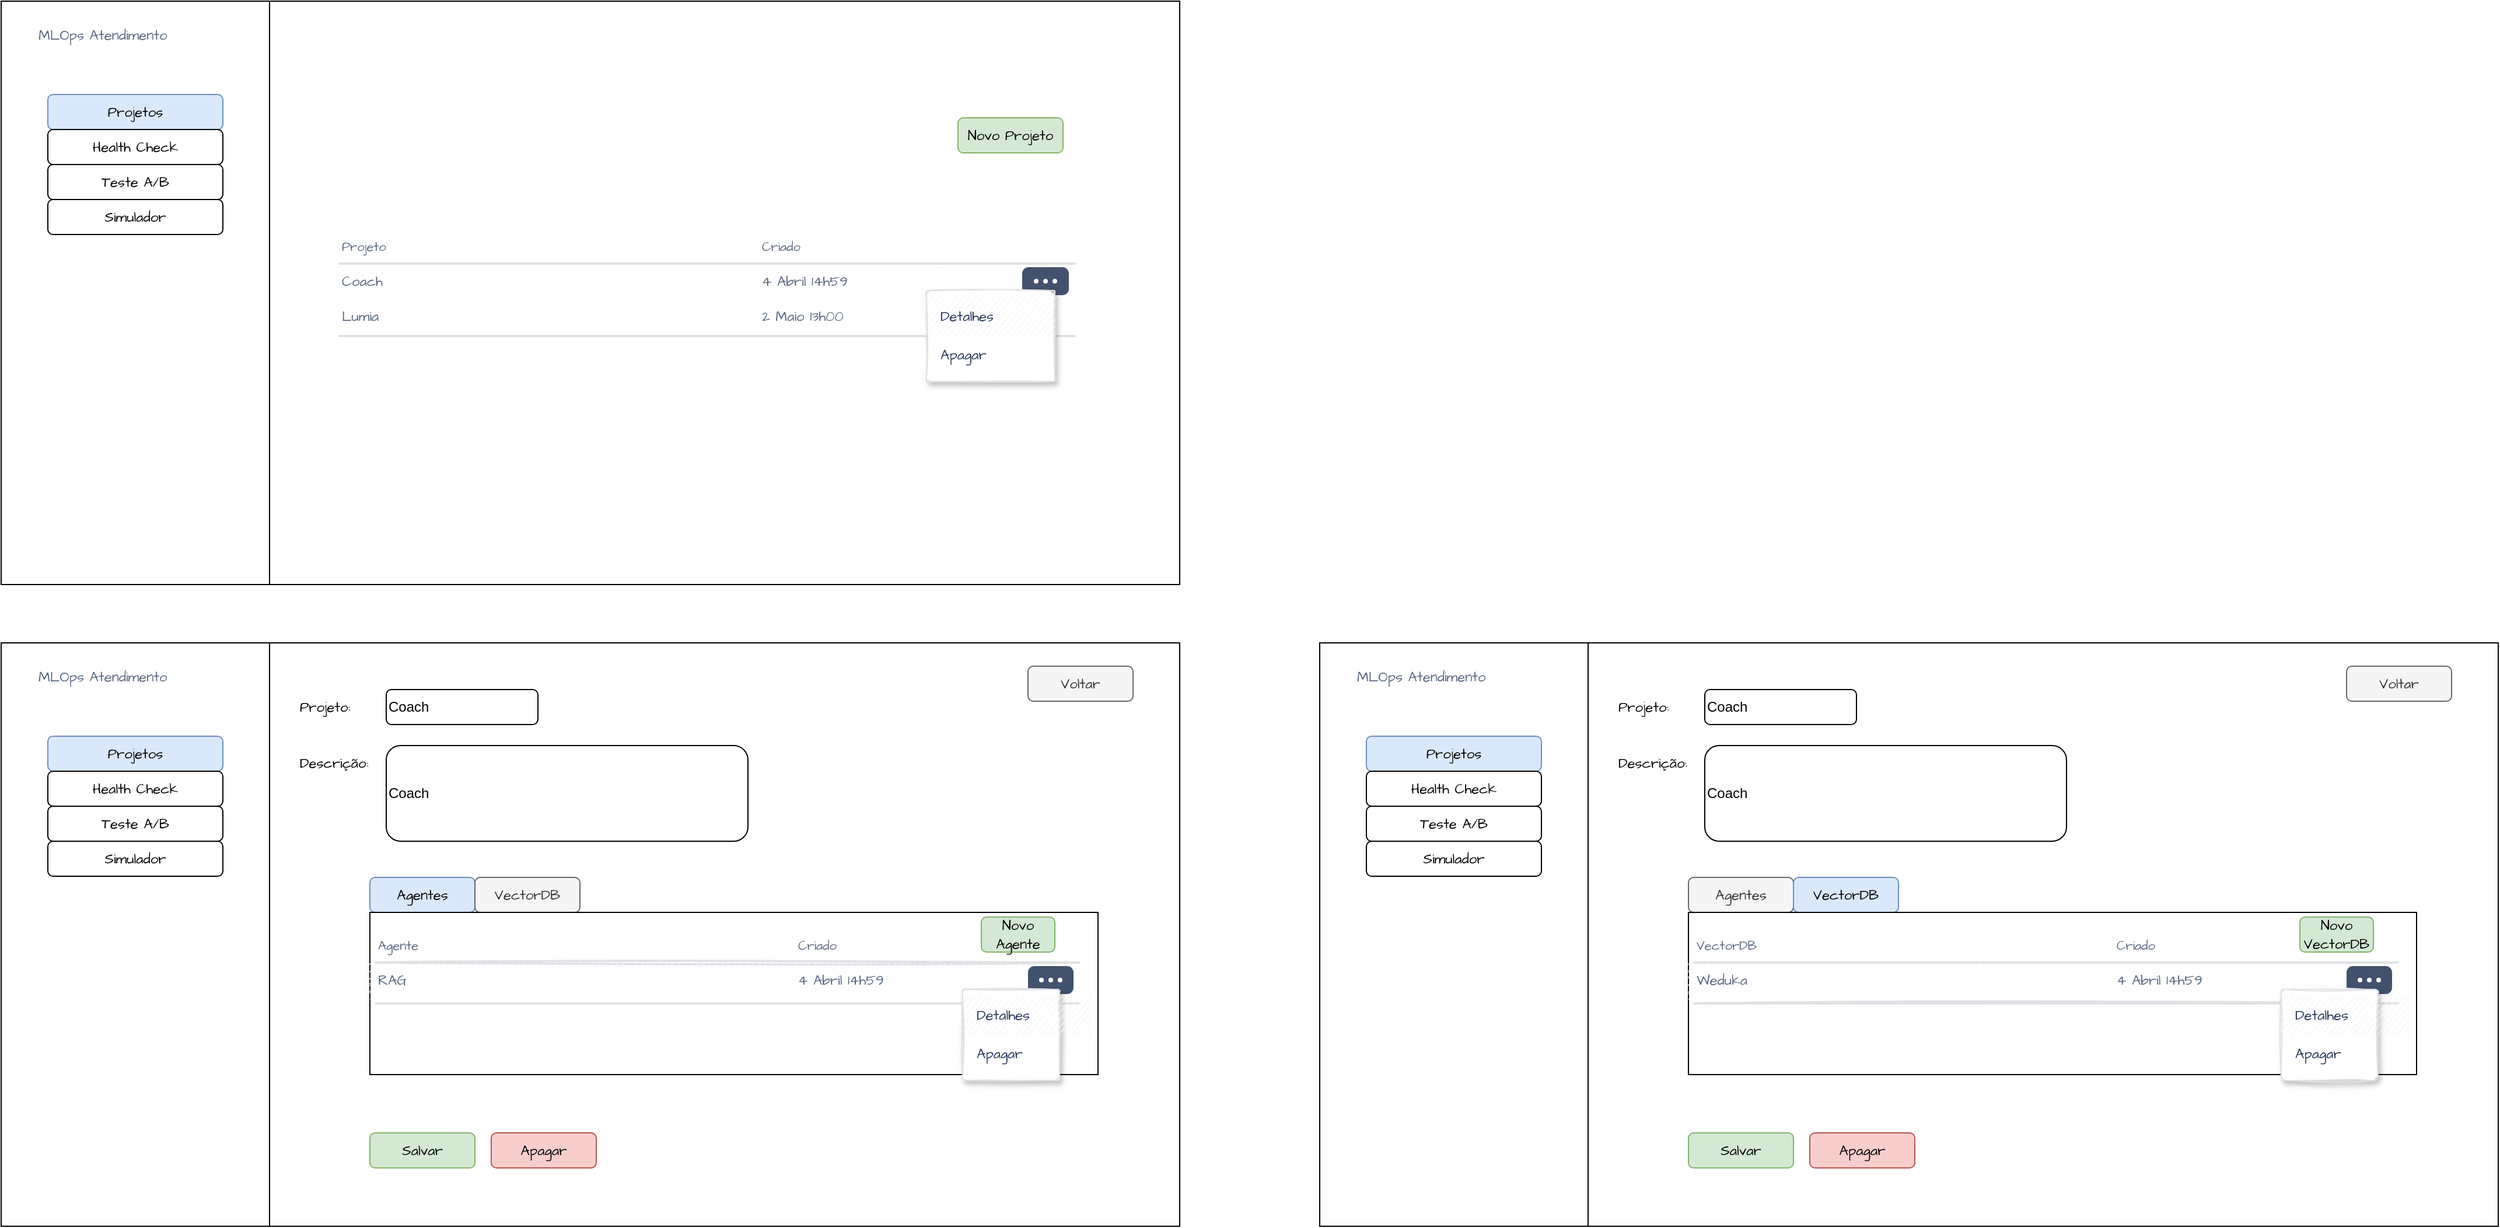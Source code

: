 <mxfile version="27.1.4" pages="2">
  <diagram name="Page-1" id="LpG3-_3dV0hfyDCE0gYg">
    <mxGraphModel dx="1042" dy="562" grid="1" gridSize="10" guides="1" tooltips="1" connect="1" arrows="1" fold="1" page="1" pageScale="1" pageWidth="850" pageHeight="1100" math="0" shadow="0">
      <root>
        <mxCell id="0" />
        <mxCell id="1" parent="0" />
        <mxCell id="n8dYIQ3g3hx08nx1TCIJ-1" value="" style="rounded=0;whiteSpace=wrap;html=1;" parent="1" vertex="1">
          <mxGeometry x="130" y="40" width="1010" height="500" as="geometry" />
        </mxCell>
        <mxCell id="n8dYIQ3g3hx08nx1TCIJ-2" value="" style="rounded=0;whiteSpace=wrap;html=1;" parent="1" vertex="1">
          <mxGeometry x="130" y="40" width="230" height="500" as="geometry" />
        </mxCell>
        <mxCell id="n8dYIQ3g3hx08nx1TCIJ-4" value="&lt;font data-font-src=&quot;https://fonts.googleapis.com/css?family=Architects+Daughter&quot; face=&quot;Architects Daughter&quot;&gt;Projetos&lt;/font&gt;" style="rounded=1;whiteSpace=wrap;html=1;fillColor=#dae8fc;strokeColor=#6c8ebf;" parent="1" vertex="1">
          <mxGeometry x="170" y="120" width="150" height="30" as="geometry" />
        </mxCell>
        <mxCell id="n8dYIQ3g3hx08nx1TCIJ-5" value="&lt;font data-font-src=&quot;https://fonts.googleapis.com/css?family=Architects+Daughter&quot; face=&quot;Architects Daughter&quot;&gt;Health Check&lt;/font&gt;" style="rounded=1;whiteSpace=wrap;html=1;" parent="1" vertex="1">
          <mxGeometry x="170" y="150" width="150" height="30" as="geometry" />
        </mxCell>
        <mxCell id="n8dYIQ3g3hx08nx1TCIJ-6" value="&lt;font face=&quot;Architects Daughter&quot;&gt;Teste A/B&lt;/font&gt;" style="rounded=1;whiteSpace=wrap;html=1;" parent="1" vertex="1">
          <mxGeometry x="170" y="180" width="150" height="30" as="geometry" />
        </mxCell>
        <mxCell id="n8dYIQ3g3hx08nx1TCIJ-7" value="&lt;font data-font-src=&quot;https://fonts.googleapis.com/css?family=Architects+Daughter&quot; face=&quot;Architects Daughter&quot;&gt;Simulador&lt;/font&gt;" style="rounded=1;whiteSpace=wrap;html=1;" parent="1" vertex="1">
          <mxGeometry x="170" y="210" width="150" height="30" as="geometry" />
        </mxCell>
        <mxCell id="n8dYIQ3g3hx08nx1TCIJ-9" value="Projeto" style="html=1;fillColor=none;strokeColor=none;fontSize=11;align=left;fontColor=#596780;whiteSpace=wrap;sketch=1;hachureGap=4;pointerEvents=0;fontFamily=Architects Daughter;fontSource=https%3A%2F%2Ffonts.googleapis.com%2Fcss%3Ffamily%3DArchitects%2BDaughter;" parent="1" vertex="1">
          <mxGeometry x="420" y="240" width="150" height="20" as="geometry" />
        </mxCell>
        <mxCell id="n8dYIQ3g3hx08nx1TCIJ-12" value="Criado" style="html=1;fillColor=none;strokeColor=none;fontSize=11;align=left;fontColor=#596780;whiteSpace=wrap;sketch=1;hachureGap=4;pointerEvents=0;fontFamily=Architects Daughter;fontSource=https%3A%2F%2Ffonts.googleapis.com%2Fcss%3Ffamily%3DArchitects%2BDaughter;" parent="1" vertex="1">
          <mxGeometry x="780" y="240" width="90" height="20" as="geometry" />
        </mxCell>
        <mxCell id="n8dYIQ3g3hx08nx1TCIJ-15" value="" style="shape=line;strokeWidth=2;html=1;strokeColor=#DFE1E5;resizeWidth=1;sketch=1;hachureGap=4;pointerEvents=0;fontFamily=Architects Daughter;fontSource=https%3A%2F%2Ffonts.googleapis.com%2Fcss%3Ffamily%3DArchitects%2BDaughter;fontSize=20;" parent="1" vertex="1">
          <mxGeometry x="420" y="260" width="630" height="10" as="geometry" />
        </mxCell>
        <mxCell id="n8dYIQ3g3hx08nx1TCIJ-16" value="" style="strokeColor=none;fillColor=#FAFBFC;html=1;sketch=1;hachureGap=4;pointerEvents=0;fontFamily=Architects Daughter;fontSource=https%3A%2F%2Ffonts.googleapis.com%2Fcss%3Ffamily%3DArchitects%2BDaughter;fontSize=20;" parent="1" vertex="1">
          <mxGeometry x="410" y="266" width="640" height="30" as="geometry" />
        </mxCell>
        <mxCell id="n8dYIQ3g3hx08nx1TCIJ-17" value="Coach" style="strokeColor=none;fillColor=none;fontSize=12;fontColor=#596780;align=left;html=1;sketch=1;hachureGap=4;pointerEvents=0;fontFamily=Architects Daughter;fontSource=https%3A%2F%2Ffonts.googleapis.com%2Fcss%3Ffamily%3DArchitects%2BDaughter;" parent="1" vertex="1">
          <mxGeometry x="420" y="271" width="50" height="20" as="geometry" />
        </mxCell>
        <mxCell id="n8dYIQ3g3hx08nx1TCIJ-19" value="4 Abril 14h59" style="strokeColor=none;fillColor=none;fontSize=12;fontColor=#596780;align=left;html=1;sketch=1;hachureGap=4;pointerEvents=0;fontFamily=Architects Daughter;fontSource=https%3A%2F%2Ffonts.googleapis.com%2Fcss%3Ffamily%3DArchitects%2BDaughter;" parent="1" vertex="1">
          <mxGeometry x="780" y="271" width="50" height="20" as="geometry" />
        </mxCell>
        <mxCell id="n8dYIQ3g3hx08nx1TCIJ-21" value="" style="rounded=1;arcSize=23;fillColor=#42526E;strokeColor=none;sketch=0;hachureGap=4;pointerEvents=0;fontFamily=Architects Daughter;fontSource=https%3A%2F%2Ffonts.googleapis.com%2Fcss%3Ffamily%3DArchitects%2BDaughter;fontSize=20;" parent="1" vertex="1">
          <mxGeometry x="1005" y="268" width="40" height="24" as="geometry" />
        </mxCell>
        <mxCell id="n8dYIQ3g3hx08nx1TCIJ-22" value="" style="shape=ellipse;fillColor=#ffffff;strokeColor=none;html=1;sketch=0;hachureGap=4;pointerEvents=0;fontFamily=Architects Daughter;fontSource=https%3A%2F%2Ffonts.googleapis.com%2Fcss%3Ffamily%3DArchitects%2BDaughter;fontSize=20;" parent="n8dYIQ3g3hx08nx1TCIJ-21" vertex="1">
          <mxGeometry x="0.5" y="0.5" width="4" height="4" relative="1" as="geometry">
            <mxPoint x="-10" y="-2" as="offset" />
          </mxGeometry>
        </mxCell>
        <mxCell id="n8dYIQ3g3hx08nx1TCIJ-23" value="" style="shape=ellipse;fillColor=#ffffff;strokeColor=none;html=1;sketch=0;hachureGap=4;pointerEvents=0;fontFamily=Architects Daughter;fontSource=https%3A%2F%2Ffonts.googleapis.com%2Fcss%3Ffamily%3DArchitects%2BDaughter;fontSize=20;" parent="n8dYIQ3g3hx08nx1TCIJ-21" vertex="1">
          <mxGeometry x="0.5" y="0.5" width="4" height="4" relative="1" as="geometry">
            <mxPoint x="-2" y="-2" as="offset" />
          </mxGeometry>
        </mxCell>
        <mxCell id="n8dYIQ3g3hx08nx1TCIJ-24" value="" style="shape=ellipse;fillColor=#ffffff;strokeColor=none;html=1;sketch=0;hachureGap=4;pointerEvents=0;fontFamily=Architects Daughter;fontSource=https%3A%2F%2Ffonts.googleapis.com%2Fcss%3Ffamily%3DArchitects%2BDaughter;fontSize=20;" parent="n8dYIQ3g3hx08nx1TCIJ-21" vertex="1">
          <mxGeometry x="0.5" y="0.5" width="4" height="4" relative="1" as="geometry">
            <mxPoint x="6" y="-2" as="offset" />
          </mxGeometry>
        </mxCell>
        <mxCell id="n8dYIQ3g3hx08nx1TCIJ-25" value="Lumia" style="strokeColor=none;fillColor=none;fontSize=12;fontColor=#596780;align=left;html=1;sketch=1;hachureGap=4;pointerEvents=0;fontFamily=Architects Daughter;fontSource=https%3A%2F%2Ffonts.googleapis.com%2Fcss%3Ffamily%3DArchitects%2BDaughter;" parent="1" vertex="1">
          <mxGeometry x="420" y="301" width="240" height="20" as="geometry" />
        </mxCell>
        <mxCell id="n8dYIQ3g3hx08nx1TCIJ-29" value="2 Maio 13h00" style="strokeColor=none;fillColor=none;fontSize=12;fontColor=#596780;align=left;html=1;sketch=1;hachureGap=4;pointerEvents=0;fontFamily=Architects Daughter;fontSource=https%3A%2F%2Ffonts.googleapis.com%2Fcss%3Ffamily%3DArchitects%2BDaughter;" parent="1" vertex="1">
          <mxGeometry x="780" y="301" width="50" height="20" as="geometry" />
        </mxCell>
        <mxCell id="n8dYIQ3g3hx08nx1TCIJ-32" value="&amp;#8226;&amp;#8226;&amp;#8226;" style="shape=ellipse;fillColor=#0057D8;strokeColor=none;fontColor=#ffffff;align=center;verticalAlign=middle;whiteSpace=wrap;fontSize=10;fontStyle=0;html=1;sketch=0;hachureGap=4;pointerEvents=0;fontFamily=Architects Daughter;fontSource=https%3A%2F%2Ffonts.googleapis.com%2Fcss%3Ffamily%3DArchitects%2BDaughter;" parent="1" vertex="1">
          <mxGeometry x="958" y="290" width="16" height="16" as="geometry" />
        </mxCell>
        <mxCell id="n8dYIQ3g3hx08nx1TCIJ-40" value="&amp;#8226;&amp;#8226;&amp;#8226;" style="shape=ellipse;fillColor=#0057D8;strokeColor=none;fontColor=#ffffff;align=center;verticalAlign=middle;whiteSpace=wrap;fontSize=10;fontStyle=0;html=1;sketch=0;hachureGap=4;pointerEvents=0;fontFamily=Architects Daughter;fontSource=https%3A%2F%2Ffonts.googleapis.com%2Fcss%3Ffamily%3DArchitects%2BDaughter;" parent="1" vertex="1">
          <mxGeometry x="958" y="320" width="16" height="16" as="geometry" />
        </mxCell>
        <mxCell id="n8dYIQ3g3hx08nx1TCIJ-48" value="&amp;#8226;&amp;#8226;&amp;#8226;" style="shape=ellipse;fillColor=#0057D8;strokeColor=none;fontColor=#ffffff;align=center;verticalAlign=middle;whiteSpace=wrap;fontSize=10;fontStyle=0;html=1;sketch=0;hachureGap=4;pointerEvents=0;fontFamily=Architects Daughter;fontSource=https%3A%2F%2Ffonts.googleapis.com%2Fcss%3Ffamily%3DArchitects%2BDaughter;" parent="1" vertex="1">
          <mxGeometry x="958" y="350" width="16" height="16" as="geometry" />
        </mxCell>
        <mxCell id="n8dYIQ3g3hx08nx1TCIJ-57" value="" style="shape=line;strokeWidth=2;html=1;strokeColor=#DFE1E5;resizeWidth=1;sketch=1;hachureGap=4;pointerEvents=0;fontFamily=Architects Daughter;fontSource=https%3A%2F%2Ffonts.googleapis.com%2Fcss%3Ffamily%3DArchitects%2BDaughter;fontSize=20;" parent="1" vertex="1">
          <mxGeometry x="420" y="322" width="630" height="10" as="geometry" />
        </mxCell>
        <mxCell id="n8dYIQ3g3hx08nx1TCIJ-58" value="" style="rounded=1;fillColor=#ffffff;strokeColor=#DFE1E5;shadow=1;html=1;arcSize=4;sketch=1;hachureGap=4;pointerEvents=0;fontFamily=Architects Daughter;fontSource=https%3A%2F%2Ffonts.googleapis.com%2Fcss%3Ffamily%3DArchitects%2BDaughter;fontSize=20;" parent="1" vertex="1">
          <mxGeometry x="923" y="288" width="110" height="78" as="geometry" />
        </mxCell>
        <mxCell id="n8dYIQ3g3hx08nx1TCIJ-59" value="Detalhes" style="rounded=0;fillColor=#F4F5F7;strokeColor=none;shadow=0;html=1;align=left;fontSize=12;spacingLeft=10;fontColor=#253858;resizeWidth=1;sketch=1;hachureGap=4;pointerEvents=0;fontFamily=Architects Daughter;fontSource=https%3A%2F%2Ffonts.googleapis.com%2Fcss%3Ffamily%3DArchitects%2BDaughter;" parent="n8dYIQ3g3hx08nx1TCIJ-58" vertex="1">
          <mxGeometry width="110" height="33" relative="1" as="geometry">
            <mxPoint y="6" as="offset" />
          </mxGeometry>
        </mxCell>
        <mxCell id="n8dYIQ3g3hx08nx1TCIJ-60" value="Apagar" style="rounded=0;fillColor=none;strokeColor=none;shadow=0;html=1;align=left;fontSize=12;spacingLeft=10;fontColor=#253858;resizeWidth=1;sketch=1;hachureGap=4;pointerEvents=0;fontFamily=Architects Daughter;fontSource=https%3A%2F%2Ffonts.googleapis.com%2Fcss%3Ffamily%3DArchitects%2BDaughter;" parent="n8dYIQ3g3hx08nx1TCIJ-58" vertex="1">
          <mxGeometry width="110" height="33" relative="1" as="geometry">
            <mxPoint y="39" as="offset" />
          </mxGeometry>
        </mxCell>
        <mxCell id="n8dYIQ3g3hx08nx1TCIJ-61" value="MLOps Atendimento" style="strokeColor=none;fillColor=none;fontSize=12;fontColor=#596780;align=left;html=1;sketch=1;hachureGap=4;pointerEvents=0;fontFamily=Architects Daughter;fontSource=https%3A%2F%2Ffonts.googleapis.com%2Fcss%3Ffamily%3DArchitects%2BDaughter;" parent="1" vertex="1">
          <mxGeometry x="160" y="60" width="50" height="20" as="geometry" />
        </mxCell>
        <mxCell id="n8dYIQ3g3hx08nx1TCIJ-63" value="&lt;font face=&quot;Architects Daughter&quot;&gt;Novo Projeto&lt;/font&gt;" style="rounded=1;whiteSpace=wrap;html=1;fillColor=#d5e8d4;strokeColor=#82b366;" parent="1" vertex="1">
          <mxGeometry x="950" y="140" width="90" height="30" as="geometry" />
        </mxCell>
        <mxCell id="n8dYIQ3g3hx08nx1TCIJ-107" value="" style="rounded=0;whiteSpace=wrap;html=1;" parent="1" vertex="1">
          <mxGeometry x="130" y="590" width="1010" height="500" as="geometry" />
        </mxCell>
        <mxCell id="n8dYIQ3g3hx08nx1TCIJ-108" value="" style="rounded=0;whiteSpace=wrap;html=1;" parent="1" vertex="1">
          <mxGeometry x="130" y="590" width="230" height="500" as="geometry" />
        </mxCell>
        <mxCell id="n8dYIQ3g3hx08nx1TCIJ-109" value="&lt;font data-font-src=&quot;https://fonts.googleapis.com/css?family=Architects+Daughter&quot; face=&quot;Architects Daughter&quot;&gt;Projetos&lt;/font&gt;" style="rounded=1;whiteSpace=wrap;html=1;fillColor=#dae8fc;strokeColor=#6c8ebf;" parent="1" vertex="1">
          <mxGeometry x="170" y="670" width="150" height="30" as="geometry" />
        </mxCell>
        <mxCell id="n8dYIQ3g3hx08nx1TCIJ-110" value="&lt;font data-font-src=&quot;https://fonts.googleapis.com/css?family=Architects+Daughter&quot; face=&quot;Architects Daughter&quot;&gt;Health Check&lt;/font&gt;" style="rounded=1;whiteSpace=wrap;html=1;" parent="1" vertex="1">
          <mxGeometry x="170" y="700" width="150" height="30" as="geometry" />
        </mxCell>
        <mxCell id="n8dYIQ3g3hx08nx1TCIJ-111" value="&lt;font face=&quot;Architects Daughter&quot;&gt;Teste A/B&lt;/font&gt;" style="rounded=1;whiteSpace=wrap;html=1;" parent="1" vertex="1">
          <mxGeometry x="170" y="730" width="150" height="30" as="geometry" />
        </mxCell>
        <mxCell id="n8dYIQ3g3hx08nx1TCIJ-112" value="&lt;font data-font-src=&quot;https://fonts.googleapis.com/css?family=Architects+Daughter&quot; face=&quot;Architects Daughter&quot;&gt;Simulador&lt;/font&gt;" style="rounded=1;whiteSpace=wrap;html=1;" parent="1" vertex="1">
          <mxGeometry x="170" y="760" width="150" height="30" as="geometry" />
        </mxCell>
        <mxCell id="n8dYIQ3g3hx08nx1TCIJ-113" value="MLOps Atendimento" style="strokeColor=none;fillColor=none;fontSize=12;fontColor=#596780;align=left;html=1;sketch=1;hachureGap=4;pointerEvents=0;fontFamily=Architects Daughter;fontSource=https%3A%2F%2Ffonts.googleapis.com%2Fcss%3Ffamily%3DArchitects%2BDaughter;" parent="1" vertex="1">
          <mxGeometry x="160" y="610" width="50" height="20" as="geometry" />
        </mxCell>
        <mxCell id="n8dYIQ3g3hx08nx1TCIJ-114" value="&lt;font face=&quot;Architects Daughter&quot;&gt;Projeto:&lt;/font&gt;" style="text;html=1;align=left;verticalAlign=middle;whiteSpace=wrap;rounded=0;" parent="1" vertex="1">
          <mxGeometry x="384" y="630" width="62" height="30" as="geometry" />
        </mxCell>
        <mxCell id="n8dYIQ3g3hx08nx1TCIJ-115" value="Coach" style="rounded=1;whiteSpace=wrap;html=1;align=left;" parent="1" vertex="1">
          <mxGeometry x="460" y="630" width="130" height="30" as="geometry" />
        </mxCell>
        <mxCell id="n8dYIQ3g3hx08nx1TCIJ-116" value="&lt;font face=&quot;Architects Daughter&quot;&gt;Descrição:&amp;nbsp;&lt;/font&gt;" style="text;html=1;align=left;verticalAlign=middle;whiteSpace=wrap;rounded=0;" parent="1" vertex="1">
          <mxGeometry x="384" y="678" width="62" height="30" as="geometry" />
        </mxCell>
        <mxCell id="n8dYIQ3g3hx08nx1TCIJ-117" value="Coach" style="rounded=1;whiteSpace=wrap;html=1;align=left;" parent="1" vertex="1">
          <mxGeometry x="460" y="678" width="310" height="82" as="geometry" />
        </mxCell>
        <mxCell id="n8dYIQ3g3hx08nx1TCIJ-118" value="&lt;font face=&quot;Architects Daughter&quot;&gt;Salvar&lt;/font&gt;" style="rounded=1;whiteSpace=wrap;html=1;fillColor=#d5e8d4;strokeColor=#82b366;" parent="1" vertex="1">
          <mxGeometry x="446" y="1010" width="90" height="30" as="geometry" />
        </mxCell>
        <mxCell id="n8dYIQ3g3hx08nx1TCIJ-119" value="&lt;font face=&quot;Architects Daughter&quot;&gt;Apagar&lt;/font&gt;" style="rounded=1;whiteSpace=wrap;html=1;fillColor=#f8cecc;strokeColor=#b85450;" parent="1" vertex="1">
          <mxGeometry x="550" y="1010" width="90" height="30" as="geometry" />
        </mxCell>
        <mxCell id="n8dYIQ3g3hx08nx1TCIJ-120" value="&lt;font face=&quot;Architects Daughter&quot;&gt;Voltar&lt;/font&gt;" style="rounded=1;whiteSpace=wrap;html=1;fillColor=#f5f5f5;strokeColor=#666666;fontColor=#333333;" parent="1" vertex="1">
          <mxGeometry x="1010" y="610" width="90" height="30" as="geometry" />
        </mxCell>
        <mxCell id="n8dYIQ3g3hx08nx1TCIJ-121" value="&lt;font face=&quot;Architects Daughter&quot;&gt;Agentes&lt;/font&gt;" style="rounded=1;whiteSpace=wrap;html=1;fillColor=#dae8fc;strokeColor=#6c8ebf;" parent="1" vertex="1">
          <mxGeometry x="446" y="791" width="90" height="30" as="geometry" />
        </mxCell>
        <mxCell id="n8dYIQ3g3hx08nx1TCIJ-122" value="&lt;font face=&quot;Architects Daughter&quot;&gt;VectorDB&lt;/font&gt;" style="rounded=1;whiteSpace=wrap;html=1;fillColor=#f5f5f5;strokeColor=#666666;fontColor=#333333;" parent="1" vertex="1">
          <mxGeometry x="536" y="791" width="90" height="30" as="geometry" />
        </mxCell>
        <mxCell id="jQoifSKVJEw3JRzHegUL-1" value="" style="rounded=0;whiteSpace=wrap;html=1;glass=0;" vertex="1" parent="1">
          <mxGeometry x="446" y="821" width="624" height="139" as="geometry" />
        </mxCell>
        <mxCell id="jQoifSKVJEw3JRzHegUL-2" value="Agente" style="html=1;fillColor=none;strokeColor=none;fontSize=11;align=left;fontColor=#596780;whiteSpace=wrap;sketch=1;hachureGap=4;pointerEvents=0;fontFamily=Architects Daughter;fontSource=https%3A%2F%2Ffonts.googleapis.com%2Fcss%3Ffamily%3DArchitects%2BDaughter;" vertex="1" parent="1">
          <mxGeometry x="451" y="839" width="123" height="20" as="geometry" />
        </mxCell>
        <mxCell id="jQoifSKVJEw3JRzHegUL-3" value="Criado" style="html=1;fillColor=none;strokeColor=none;fontSize=11;align=left;fontColor=#596780;whiteSpace=wrap;sketch=1;hachureGap=4;pointerEvents=0;fontFamily=Architects Daughter;fontSource=https%3A%2F%2Ffonts.googleapis.com%2Fcss%3Ffamily%3DArchitects%2BDaughter;" vertex="1" parent="1">
          <mxGeometry x="811" y="839" width="63" height="20" as="geometry" />
        </mxCell>
        <mxCell id="jQoifSKVJEw3JRzHegUL-4" value="" style="shape=line;strokeWidth=2;html=1;strokeColor=#DFE1E5;resizeWidth=1;sketch=1;hachureGap=4;pointerEvents=0;fontFamily=Architects Daughter;fontSource=https%3A%2F%2Ffonts.googleapis.com%2Fcss%3Ffamily%3DArchitects%2BDaughter;fontSize=20;" vertex="1" parent="1">
          <mxGeometry x="451" y="859" width="603" height="10" as="geometry" />
        </mxCell>
        <mxCell id="jQoifSKVJEw3JRzHegUL-5" value="" style="strokeColor=none;fillColor=#FAFBFC;html=1;sketch=1;hachureGap=4;pointerEvents=0;fontFamily=Architects Daughter;fontSource=https%3A%2F%2Ffonts.googleapis.com%2Fcss%3Ffamily%3DArchitects%2BDaughter;fontSize=20;" vertex="1" parent="1">
          <mxGeometry x="441" y="865" width="613" height="30" as="geometry" />
        </mxCell>
        <mxCell id="jQoifSKVJEw3JRzHegUL-6" value="RAG" style="strokeColor=none;fillColor=none;fontSize=12;fontColor=#596780;align=left;html=1;sketch=1;hachureGap=4;pointerEvents=0;fontFamily=Architects Daughter;fontSource=https%3A%2F%2Ffonts.googleapis.com%2Fcss%3Ffamily%3DArchitects%2BDaughter;" vertex="1" parent="1">
          <mxGeometry x="451" y="870" width="23" height="20" as="geometry" />
        </mxCell>
        <mxCell id="jQoifSKVJEw3JRzHegUL-7" value="4 Abril 14h59" style="strokeColor=none;fillColor=none;fontSize=12;fontColor=#596780;align=left;html=1;sketch=1;hachureGap=4;pointerEvents=0;fontFamily=Architects Daughter;fontSource=https%3A%2F%2Ffonts.googleapis.com%2Fcss%3Ffamily%3DArchitects%2BDaughter;" vertex="1" parent="1">
          <mxGeometry x="811" y="870" width="23" height="20" as="geometry" />
        </mxCell>
        <mxCell id="jQoifSKVJEw3JRzHegUL-8" value="" style="rounded=1;arcSize=23;fillColor=#42526E;strokeColor=none;sketch=0;hachureGap=4;pointerEvents=0;fontFamily=Architects Daughter;fontSource=https%3A%2F%2Ffonts.googleapis.com%2Fcss%3Ffamily%3DArchitects%2BDaughter;fontSize=20;" vertex="1" parent="1">
          <mxGeometry x="1010" y="867" width="39" height="24" as="geometry" />
        </mxCell>
        <mxCell id="jQoifSKVJEw3JRzHegUL-9" value="" style="shape=ellipse;fillColor=#ffffff;strokeColor=none;html=1;sketch=0;hachureGap=4;pointerEvents=0;fontFamily=Architects Daughter;fontSource=https%3A%2F%2Ffonts.googleapis.com%2Fcss%3Ffamily%3DArchitects%2BDaughter;fontSize=20;" vertex="1" parent="jQoifSKVJEw3JRzHegUL-8">
          <mxGeometry x="0.5" y="0.5" width="4" height="4" relative="1" as="geometry">
            <mxPoint x="-10" y="-2" as="offset" />
          </mxGeometry>
        </mxCell>
        <mxCell id="jQoifSKVJEw3JRzHegUL-10" value="" style="shape=ellipse;fillColor=#ffffff;strokeColor=none;html=1;sketch=0;hachureGap=4;pointerEvents=0;fontFamily=Architects Daughter;fontSource=https%3A%2F%2Ffonts.googleapis.com%2Fcss%3Ffamily%3DArchitects%2BDaughter;fontSize=20;" vertex="1" parent="jQoifSKVJEw3JRzHegUL-8">
          <mxGeometry x="0.5" y="0.5" width="4" height="4" relative="1" as="geometry">
            <mxPoint x="-2" y="-2" as="offset" />
          </mxGeometry>
        </mxCell>
        <mxCell id="jQoifSKVJEw3JRzHegUL-11" value="" style="shape=ellipse;fillColor=#ffffff;strokeColor=none;html=1;sketch=0;hachureGap=4;pointerEvents=0;fontFamily=Architects Daughter;fontSource=https%3A%2F%2Ffonts.googleapis.com%2Fcss%3Ffamily%3DArchitects%2BDaughter;fontSize=20;" vertex="1" parent="jQoifSKVJEw3JRzHegUL-8">
          <mxGeometry x="0.5" y="0.5" width="4" height="4" relative="1" as="geometry">
            <mxPoint x="6" y="-2" as="offset" />
          </mxGeometry>
        </mxCell>
        <mxCell id="jQoifSKVJEw3JRzHegUL-14" value="&amp;#8226;&amp;#8226;&amp;#8226;" style="shape=ellipse;fillColor=#0057D8;strokeColor=none;fontColor=#ffffff;align=center;verticalAlign=middle;whiteSpace=wrap;fontSize=10;fontStyle=0;html=1;sketch=0;hachureGap=4;pointerEvents=0;fontFamily=Architects Daughter;fontSource=https%3A%2F%2Ffonts.googleapis.com%2Fcss%3Ffamily%3DArchitects%2BDaughter;" vertex="1" parent="1">
          <mxGeometry x="989" y="889" height="16" as="geometry" />
        </mxCell>
        <mxCell id="jQoifSKVJEw3JRzHegUL-15" value="&amp;#8226;&amp;#8226;&amp;#8226;" style="shape=ellipse;fillColor=#0057D8;strokeColor=none;fontColor=#ffffff;align=center;verticalAlign=middle;whiteSpace=wrap;fontSize=10;fontStyle=0;html=1;sketch=0;hachureGap=4;pointerEvents=0;fontFamily=Architects Daughter;fontSource=https%3A%2F%2Ffonts.googleapis.com%2Fcss%3Ffamily%3DArchitects%2BDaughter;" vertex="1" parent="1">
          <mxGeometry x="989" y="919" height="16" as="geometry" />
        </mxCell>
        <mxCell id="jQoifSKVJEw3JRzHegUL-16" value="&amp;#8226;&amp;#8226;&amp;#8226;" style="shape=ellipse;fillColor=#0057D8;strokeColor=none;fontColor=#ffffff;align=center;verticalAlign=middle;whiteSpace=wrap;fontSize=10;fontStyle=0;html=1;sketch=0;hachureGap=4;pointerEvents=0;fontFamily=Architects Daughter;fontSource=https%3A%2F%2Ffonts.googleapis.com%2Fcss%3Ffamily%3DArchitects%2BDaughter;" vertex="1" parent="1">
          <mxGeometry x="989" y="949" height="16" as="geometry" />
        </mxCell>
        <mxCell id="jQoifSKVJEw3JRzHegUL-17" value="" style="shape=line;strokeWidth=2;html=1;strokeColor=#DFE1E5;resizeWidth=1;sketch=1;hachureGap=4;pointerEvents=0;fontFamily=Architects Daughter;fontSource=https%3A%2F%2Ffonts.googleapis.com%2Fcss%3Ffamily%3DArchitects%2BDaughter;fontSize=20;" vertex="1" parent="1">
          <mxGeometry x="451" y="894" width="603" height="10" as="geometry" />
        </mxCell>
        <mxCell id="jQoifSKVJEw3JRzHegUL-18" value="" style="rounded=1;fillColor=#ffffff;strokeColor=#DFE1E5;shadow=1;html=1;arcSize=4;sketch=1;hachureGap=4;pointerEvents=0;fontFamily=Architects Daughter;fontSource=https%3A%2F%2Ffonts.googleapis.com%2Fcss%3Ffamily%3DArchitects%2BDaughter;fontSize=20;" vertex="1" parent="1">
          <mxGeometry x="954" y="887" width="83" height="78" as="geometry" />
        </mxCell>
        <mxCell id="jQoifSKVJEw3JRzHegUL-19" value="Detalhes" style="rounded=0;fillColor=#F4F5F7;strokeColor=none;shadow=0;html=1;align=left;fontSize=12;spacingLeft=10;fontColor=#253858;resizeWidth=1;sketch=1;hachureGap=4;pointerEvents=0;fontFamily=Architects Daughter;fontSource=https%3A%2F%2Ffonts.googleapis.com%2Fcss%3Ffamily%3DArchitects%2BDaughter;" vertex="1" parent="jQoifSKVJEw3JRzHegUL-18">
          <mxGeometry width="110" height="33" relative="1" as="geometry">
            <mxPoint y="6" as="offset" />
          </mxGeometry>
        </mxCell>
        <mxCell id="jQoifSKVJEw3JRzHegUL-20" value="Apagar" style="rounded=0;fillColor=none;strokeColor=none;shadow=0;html=1;align=left;fontSize=12;spacingLeft=10;fontColor=#253858;resizeWidth=1;sketch=1;hachureGap=4;pointerEvents=0;fontFamily=Architects Daughter;fontSource=https%3A%2F%2Ffonts.googleapis.com%2Fcss%3Ffamily%3DArchitects%2BDaughter;" vertex="1" parent="jQoifSKVJEw3JRzHegUL-18">
          <mxGeometry width="110" height="33" relative="1" as="geometry">
            <mxPoint y="39" as="offset" />
          </mxGeometry>
        </mxCell>
        <mxCell id="jQoifSKVJEw3JRzHegUL-21" value="&lt;font face=&quot;Architects Daughter&quot;&gt;Novo Agente&lt;/font&gt;" style="rounded=1;whiteSpace=wrap;html=1;fillColor=#d5e8d4;strokeColor=#82b366;" vertex="1" parent="1">
          <mxGeometry x="970" y="825" width="63" height="30" as="geometry" />
        </mxCell>
        <mxCell id="jQoifSKVJEw3JRzHegUL-25" value="" style="rounded=0;whiteSpace=wrap;html=1;" vertex="1" parent="1">
          <mxGeometry x="1260" y="590" width="1010" height="500" as="geometry" />
        </mxCell>
        <mxCell id="jQoifSKVJEw3JRzHegUL-26" value="" style="rounded=0;whiteSpace=wrap;html=1;" vertex="1" parent="1">
          <mxGeometry x="1260" y="590" width="230" height="500" as="geometry" />
        </mxCell>
        <mxCell id="jQoifSKVJEw3JRzHegUL-27" value="&lt;font data-font-src=&quot;https://fonts.googleapis.com/css?family=Architects+Daughter&quot; face=&quot;Architects Daughter&quot;&gt;Projetos&lt;/font&gt;" style="rounded=1;whiteSpace=wrap;html=1;fillColor=#dae8fc;strokeColor=#6c8ebf;" vertex="1" parent="1">
          <mxGeometry x="1300" y="670" width="150" height="30" as="geometry" />
        </mxCell>
        <mxCell id="jQoifSKVJEw3JRzHegUL-28" value="&lt;font data-font-src=&quot;https://fonts.googleapis.com/css?family=Architects+Daughter&quot; face=&quot;Architects Daughter&quot;&gt;Health Check&lt;/font&gt;" style="rounded=1;whiteSpace=wrap;html=1;" vertex="1" parent="1">
          <mxGeometry x="1300" y="700" width="150" height="30" as="geometry" />
        </mxCell>
        <mxCell id="jQoifSKVJEw3JRzHegUL-29" value="&lt;font face=&quot;Architects Daughter&quot;&gt;Teste A/B&lt;/font&gt;" style="rounded=1;whiteSpace=wrap;html=1;" vertex="1" parent="1">
          <mxGeometry x="1300" y="730" width="150" height="30" as="geometry" />
        </mxCell>
        <mxCell id="jQoifSKVJEw3JRzHegUL-30" value="&lt;font data-font-src=&quot;https://fonts.googleapis.com/css?family=Architects+Daughter&quot; face=&quot;Architects Daughter&quot;&gt;Simulador&lt;/font&gt;" style="rounded=1;whiteSpace=wrap;html=1;" vertex="1" parent="1">
          <mxGeometry x="1300" y="760" width="150" height="30" as="geometry" />
        </mxCell>
        <mxCell id="jQoifSKVJEw3JRzHegUL-31" value="MLOps Atendimento" style="strokeColor=none;fillColor=none;fontSize=12;fontColor=#596780;align=left;html=1;sketch=1;hachureGap=4;pointerEvents=0;fontFamily=Architects Daughter;fontSource=https%3A%2F%2Ffonts.googleapis.com%2Fcss%3Ffamily%3DArchitects%2BDaughter;" vertex="1" parent="1">
          <mxGeometry x="1290" y="610" width="50" height="20" as="geometry" />
        </mxCell>
        <mxCell id="jQoifSKVJEw3JRzHegUL-32" value="&lt;font face=&quot;Architects Daughter&quot;&gt;Projeto:&lt;/font&gt;" style="text;html=1;align=left;verticalAlign=middle;whiteSpace=wrap;rounded=0;" vertex="1" parent="1">
          <mxGeometry x="1514" y="630" width="62" height="30" as="geometry" />
        </mxCell>
        <mxCell id="jQoifSKVJEw3JRzHegUL-33" value="Coach" style="rounded=1;whiteSpace=wrap;html=1;align=left;" vertex="1" parent="1">
          <mxGeometry x="1590" y="630" width="130" height="30" as="geometry" />
        </mxCell>
        <mxCell id="jQoifSKVJEw3JRzHegUL-34" value="&lt;font face=&quot;Architects Daughter&quot;&gt;Descrição:&amp;nbsp;&lt;/font&gt;" style="text;html=1;align=left;verticalAlign=middle;whiteSpace=wrap;rounded=0;" vertex="1" parent="1">
          <mxGeometry x="1514" y="678" width="62" height="30" as="geometry" />
        </mxCell>
        <mxCell id="jQoifSKVJEw3JRzHegUL-35" value="Coach" style="rounded=1;whiteSpace=wrap;html=1;align=left;" vertex="1" parent="1">
          <mxGeometry x="1590" y="678" width="310" height="82" as="geometry" />
        </mxCell>
        <mxCell id="jQoifSKVJEw3JRzHegUL-36" value="&lt;font face=&quot;Architects Daughter&quot;&gt;Salvar&lt;/font&gt;" style="rounded=1;whiteSpace=wrap;html=1;fillColor=#d5e8d4;strokeColor=#82b366;" vertex="1" parent="1">
          <mxGeometry x="1576" y="1010" width="90" height="30" as="geometry" />
        </mxCell>
        <mxCell id="jQoifSKVJEw3JRzHegUL-37" value="&lt;font face=&quot;Architects Daughter&quot;&gt;Apagar&lt;/font&gt;" style="rounded=1;whiteSpace=wrap;html=1;fillColor=#f8cecc;strokeColor=#b85450;" vertex="1" parent="1">
          <mxGeometry x="1680" y="1010" width="90" height="30" as="geometry" />
        </mxCell>
        <mxCell id="jQoifSKVJEw3JRzHegUL-38" value="&lt;font face=&quot;Architects Daughter&quot;&gt;Voltar&lt;/font&gt;" style="rounded=1;whiteSpace=wrap;html=1;fillColor=#f5f5f5;strokeColor=#666666;fontColor=#333333;" vertex="1" parent="1">
          <mxGeometry x="2140" y="610" width="90" height="30" as="geometry" />
        </mxCell>
        <mxCell id="jQoifSKVJEw3JRzHegUL-39" value="&lt;font face=&quot;Architects Daughter&quot;&gt;Agentes&lt;/font&gt;" style="rounded=1;whiteSpace=wrap;html=1;fillColor=#f5f5f5;strokeColor=#666666;fontColor=#333333;" vertex="1" parent="1">
          <mxGeometry x="1576" y="791" width="90" height="30" as="geometry" />
        </mxCell>
        <mxCell id="jQoifSKVJEw3JRzHegUL-40" value="&lt;font face=&quot;Architects Daughter&quot;&gt;VectorDB&lt;/font&gt;" style="rounded=1;whiteSpace=wrap;html=1;fillColor=#dae8fc;strokeColor=#6c8ebf;" vertex="1" parent="1">
          <mxGeometry x="1666" y="791" width="90" height="30" as="geometry" />
        </mxCell>
        <mxCell id="jQoifSKVJEw3JRzHegUL-41" value="" style="rounded=0;whiteSpace=wrap;html=1;glass=0;" vertex="1" parent="1">
          <mxGeometry x="1576" y="821" width="624" height="139" as="geometry" />
        </mxCell>
        <mxCell id="jQoifSKVJEw3JRzHegUL-42" value="VectorDB" style="html=1;fillColor=none;strokeColor=none;fontSize=11;align=left;fontColor=#596780;whiteSpace=wrap;sketch=1;hachureGap=4;pointerEvents=0;fontFamily=Architects Daughter;fontSource=https%3A%2F%2Ffonts.googleapis.com%2Fcss%3Ffamily%3DArchitects%2BDaughter;" vertex="1" parent="1">
          <mxGeometry x="1581" y="839" width="123" height="20" as="geometry" />
        </mxCell>
        <mxCell id="jQoifSKVJEw3JRzHegUL-43" value="Criado" style="html=1;fillColor=none;strokeColor=none;fontSize=11;align=left;fontColor=#596780;whiteSpace=wrap;sketch=1;hachureGap=4;pointerEvents=0;fontFamily=Architects Daughter;fontSource=https%3A%2F%2Ffonts.googleapis.com%2Fcss%3Ffamily%3DArchitects%2BDaughter;" vertex="1" parent="1">
          <mxGeometry x="1941" y="839" width="63" height="20" as="geometry" />
        </mxCell>
        <mxCell id="jQoifSKVJEw3JRzHegUL-44" value="" style="shape=line;strokeWidth=2;html=1;strokeColor=#DFE1E5;resizeWidth=1;sketch=1;hachureGap=4;pointerEvents=0;fontFamily=Architects Daughter;fontSource=https%3A%2F%2Ffonts.googleapis.com%2Fcss%3Ffamily%3DArchitects%2BDaughter;fontSize=20;" vertex="1" parent="1">
          <mxGeometry x="1581" y="859" width="603" height="10" as="geometry" />
        </mxCell>
        <mxCell id="jQoifSKVJEw3JRzHegUL-45" value="" style="strokeColor=none;fillColor=#FAFBFC;html=1;sketch=1;hachureGap=4;pointerEvents=0;fontFamily=Architects Daughter;fontSource=https%3A%2F%2Ffonts.googleapis.com%2Fcss%3Ffamily%3DArchitects%2BDaughter;fontSize=20;" vertex="1" parent="1">
          <mxGeometry x="1571" y="865" width="613" height="30" as="geometry" />
        </mxCell>
        <mxCell id="jQoifSKVJEw3JRzHegUL-46" value="Weduka" style="strokeColor=none;fillColor=none;fontSize=12;fontColor=#596780;align=left;html=1;sketch=1;hachureGap=4;pointerEvents=0;fontFamily=Architects Daughter;fontSource=https%3A%2F%2Ffonts.googleapis.com%2Fcss%3Ffamily%3DArchitects%2BDaughter;" vertex="1" parent="1">
          <mxGeometry x="1581" y="870" width="23" height="20" as="geometry" />
        </mxCell>
        <mxCell id="jQoifSKVJEw3JRzHegUL-47" value="4 Abril 14h59" style="strokeColor=none;fillColor=none;fontSize=12;fontColor=#596780;align=left;html=1;sketch=1;hachureGap=4;pointerEvents=0;fontFamily=Architects Daughter;fontSource=https%3A%2F%2Ffonts.googleapis.com%2Fcss%3Ffamily%3DArchitects%2BDaughter;" vertex="1" parent="1">
          <mxGeometry x="1941" y="870" width="23" height="20" as="geometry" />
        </mxCell>
        <mxCell id="jQoifSKVJEw3JRzHegUL-48" value="" style="rounded=1;arcSize=23;fillColor=#42526E;strokeColor=none;sketch=0;hachureGap=4;pointerEvents=0;fontFamily=Architects Daughter;fontSource=https%3A%2F%2Ffonts.googleapis.com%2Fcss%3Ffamily%3DArchitects%2BDaughter;fontSize=20;" vertex="1" parent="1">
          <mxGeometry x="2140" y="867" width="39" height="24" as="geometry" />
        </mxCell>
        <mxCell id="jQoifSKVJEw3JRzHegUL-49" value="" style="shape=ellipse;fillColor=#ffffff;strokeColor=none;html=1;sketch=0;hachureGap=4;pointerEvents=0;fontFamily=Architects Daughter;fontSource=https%3A%2F%2Ffonts.googleapis.com%2Fcss%3Ffamily%3DArchitects%2BDaughter;fontSize=20;" vertex="1" parent="jQoifSKVJEw3JRzHegUL-48">
          <mxGeometry x="0.5" y="0.5" width="4" height="4" relative="1" as="geometry">
            <mxPoint x="-10" y="-2" as="offset" />
          </mxGeometry>
        </mxCell>
        <mxCell id="jQoifSKVJEw3JRzHegUL-50" value="" style="shape=ellipse;fillColor=#ffffff;strokeColor=none;html=1;sketch=0;hachureGap=4;pointerEvents=0;fontFamily=Architects Daughter;fontSource=https%3A%2F%2Ffonts.googleapis.com%2Fcss%3Ffamily%3DArchitects%2BDaughter;fontSize=20;" vertex="1" parent="jQoifSKVJEw3JRzHegUL-48">
          <mxGeometry x="0.5" y="0.5" width="4" height="4" relative="1" as="geometry">
            <mxPoint x="-2" y="-2" as="offset" />
          </mxGeometry>
        </mxCell>
        <mxCell id="jQoifSKVJEw3JRzHegUL-51" value="" style="shape=ellipse;fillColor=#ffffff;strokeColor=none;html=1;sketch=0;hachureGap=4;pointerEvents=0;fontFamily=Architects Daughter;fontSource=https%3A%2F%2Ffonts.googleapis.com%2Fcss%3Ffamily%3DArchitects%2BDaughter;fontSize=20;" vertex="1" parent="jQoifSKVJEw3JRzHegUL-48">
          <mxGeometry x="0.5" y="0.5" width="4" height="4" relative="1" as="geometry">
            <mxPoint x="6" y="-2" as="offset" />
          </mxGeometry>
        </mxCell>
        <mxCell id="jQoifSKVJEw3JRzHegUL-52" value="&amp;#8226;&amp;#8226;&amp;#8226;" style="shape=ellipse;fillColor=#0057D8;strokeColor=none;fontColor=#ffffff;align=center;verticalAlign=middle;whiteSpace=wrap;fontSize=10;fontStyle=0;html=1;sketch=0;hachureGap=4;pointerEvents=0;fontFamily=Architects Daughter;fontSource=https%3A%2F%2Ffonts.googleapis.com%2Fcss%3Ffamily%3DArchitects%2BDaughter;" vertex="1" parent="1">
          <mxGeometry x="2119" y="889" height="16" as="geometry" />
        </mxCell>
        <mxCell id="jQoifSKVJEw3JRzHegUL-53" value="&amp;#8226;&amp;#8226;&amp;#8226;" style="shape=ellipse;fillColor=#0057D8;strokeColor=none;fontColor=#ffffff;align=center;verticalAlign=middle;whiteSpace=wrap;fontSize=10;fontStyle=0;html=1;sketch=0;hachureGap=4;pointerEvents=0;fontFamily=Architects Daughter;fontSource=https%3A%2F%2Ffonts.googleapis.com%2Fcss%3Ffamily%3DArchitects%2BDaughter;" vertex="1" parent="1">
          <mxGeometry x="2119" y="919" height="16" as="geometry" />
        </mxCell>
        <mxCell id="jQoifSKVJEw3JRzHegUL-54" value="&amp;#8226;&amp;#8226;&amp;#8226;" style="shape=ellipse;fillColor=#0057D8;strokeColor=none;fontColor=#ffffff;align=center;verticalAlign=middle;whiteSpace=wrap;fontSize=10;fontStyle=0;html=1;sketch=0;hachureGap=4;pointerEvents=0;fontFamily=Architects Daughter;fontSource=https%3A%2F%2Ffonts.googleapis.com%2Fcss%3Ffamily%3DArchitects%2BDaughter;" vertex="1" parent="1">
          <mxGeometry x="2119" y="949" height="16" as="geometry" />
        </mxCell>
        <mxCell id="jQoifSKVJEw3JRzHegUL-55" value="" style="shape=line;strokeWidth=2;html=1;strokeColor=#DFE1E5;resizeWidth=1;sketch=1;hachureGap=4;pointerEvents=0;fontFamily=Architects Daughter;fontSource=https%3A%2F%2Ffonts.googleapis.com%2Fcss%3Ffamily%3DArchitects%2BDaughter;fontSize=20;" vertex="1" parent="1">
          <mxGeometry x="1581" y="894" width="603" height="10" as="geometry" />
        </mxCell>
        <mxCell id="jQoifSKVJEw3JRzHegUL-56" value="" style="rounded=1;fillColor=#ffffff;strokeColor=#DFE1E5;shadow=1;html=1;arcSize=4;sketch=1;hachureGap=4;pointerEvents=0;fontFamily=Architects Daughter;fontSource=https%3A%2F%2Ffonts.googleapis.com%2Fcss%3Ffamily%3DArchitects%2BDaughter;fontSize=20;" vertex="1" parent="1">
          <mxGeometry x="2084" y="887" width="83" height="78" as="geometry" />
        </mxCell>
        <mxCell id="jQoifSKVJEw3JRzHegUL-57" value="Detalhes" style="rounded=0;fillColor=#F4F5F7;strokeColor=none;shadow=0;html=1;align=left;fontSize=12;spacingLeft=10;fontColor=#253858;resizeWidth=1;sketch=1;hachureGap=4;pointerEvents=0;fontFamily=Architects Daughter;fontSource=https%3A%2F%2Ffonts.googleapis.com%2Fcss%3Ffamily%3DArchitects%2BDaughter;" vertex="1" parent="jQoifSKVJEw3JRzHegUL-56">
          <mxGeometry width="110" height="33" relative="1" as="geometry">
            <mxPoint y="6" as="offset" />
          </mxGeometry>
        </mxCell>
        <mxCell id="jQoifSKVJEw3JRzHegUL-58" value="Apagar" style="rounded=0;fillColor=none;strokeColor=none;shadow=0;html=1;align=left;fontSize=12;spacingLeft=10;fontColor=#253858;resizeWidth=1;sketch=1;hachureGap=4;pointerEvents=0;fontFamily=Architects Daughter;fontSource=https%3A%2F%2Ffonts.googleapis.com%2Fcss%3Ffamily%3DArchitects%2BDaughter;" vertex="1" parent="jQoifSKVJEw3JRzHegUL-56">
          <mxGeometry width="110" height="33" relative="1" as="geometry">
            <mxPoint y="39" as="offset" />
          </mxGeometry>
        </mxCell>
        <mxCell id="jQoifSKVJEw3JRzHegUL-59" value="&lt;font face=&quot;Architects Daughter&quot;&gt;Novo VectorDB&lt;/font&gt;" style="rounded=1;whiteSpace=wrap;html=1;fillColor=#d5e8d4;strokeColor=#82b366;" vertex="1" parent="1">
          <mxGeometry x="2100" y="825" width="63" height="30" as="geometry" />
        </mxCell>
      </root>
    </mxGraphModel>
  </diagram>
  <diagram id="OIlr8s2L42YSusjToB3v" name="Page-2">
    <mxGraphModel dx="2111" dy="1662" grid="1" gridSize="10" guides="1" tooltips="1" connect="1" arrows="1" fold="1" page="1" pageScale="1" pageWidth="850" pageHeight="1100" math="0" shadow="0">
      <root>
        <mxCell id="0" />
        <mxCell id="1" parent="0" />
        <mxCell id="6-iSRSHiW9p_AdIcFzig-21" style="edgeStyle=orthogonalEdgeStyle;rounded=0;orthogonalLoop=1;jettySize=auto;html=1;entryX=0.5;entryY=0;entryDx=0;entryDy=0;endArrow=ERmany;endFill=0;startArrow=ERone;startFill=0;" edge="1" parent="1" source="E5W1QDbP6X7IXXcWcV4m-1" target="6-iSRSHiW9p_AdIcFzig-5">
          <mxGeometry relative="1" as="geometry" />
        </mxCell>
        <mxCell id="E5W1QDbP6X7IXXcWcV4m-1" value="case" style="shape=table;startSize=30;container=1;collapsible=1;childLayout=tableLayout;fixedRows=1;rowLines=0;fontStyle=1;align=center;resizeLast=1;html=1;" parent="1" vertex="1">
          <mxGeometry x="170" y="230" width="180" height="150" as="geometry" />
        </mxCell>
        <mxCell id="E5W1QDbP6X7IXXcWcV4m-2" value="" style="shape=tableRow;horizontal=0;startSize=0;swimlaneHead=0;swimlaneBody=0;fillColor=none;collapsible=0;dropTarget=0;points=[[0,0.5],[1,0.5]];portConstraint=eastwest;top=0;left=0;right=0;bottom=1;" parent="E5W1QDbP6X7IXXcWcV4m-1" vertex="1">
          <mxGeometry y="30" width="180" height="30" as="geometry" />
        </mxCell>
        <mxCell id="E5W1QDbP6X7IXXcWcV4m-3" value="PK" style="shape=partialRectangle;connectable=0;fillColor=none;top=0;left=0;bottom=0;right=0;fontStyle=1;overflow=hidden;whiteSpace=wrap;html=1;" parent="E5W1QDbP6X7IXXcWcV4m-2" vertex="1">
          <mxGeometry width="30" height="30" as="geometry">
            <mxRectangle width="30" height="30" as="alternateBounds" />
          </mxGeometry>
        </mxCell>
        <mxCell id="E5W1QDbP6X7IXXcWcV4m-4" value="&lt;span style=&quot;text-decoration-line: underline;&quot;&gt;case_id&lt;/span&gt;" style="shape=partialRectangle;connectable=0;fillColor=none;top=0;left=0;bottom=0;right=0;align=left;spacingLeft=6;fontStyle=1;overflow=hidden;whiteSpace=wrap;html=1;strokeColor=default;" parent="E5W1QDbP6X7IXXcWcV4m-2" vertex="1">
          <mxGeometry x="30" width="150" height="30" as="geometry">
            <mxRectangle width="150" height="30" as="alternateBounds" />
          </mxGeometry>
        </mxCell>
        <mxCell id="E5W1QDbP6X7IXXcWcV4m-5" value="" style="shape=tableRow;horizontal=0;startSize=0;swimlaneHead=0;swimlaneBody=0;fillColor=none;collapsible=0;dropTarget=0;points=[[0,0.5],[1,0.5]];portConstraint=eastwest;top=0;left=0;right=0;bottom=0;" parent="E5W1QDbP6X7IXXcWcV4m-1" vertex="1">
          <mxGeometry y="60" width="180" height="30" as="geometry" />
        </mxCell>
        <mxCell id="E5W1QDbP6X7IXXcWcV4m-6" value="" style="shape=partialRectangle;connectable=0;fillColor=none;top=0;left=0;bottom=0;right=0;editable=1;overflow=hidden;whiteSpace=wrap;html=1;" parent="E5W1QDbP6X7IXXcWcV4m-5" vertex="1">
          <mxGeometry width="30" height="30" as="geometry">
            <mxRectangle width="30" height="30" as="alternateBounds" />
          </mxGeometry>
        </mxCell>
        <mxCell id="E5W1QDbP6X7IXXcWcV4m-7" value="name" style="shape=partialRectangle;connectable=0;fillColor=none;top=0;left=0;bottom=0;right=0;align=left;spacingLeft=6;overflow=hidden;whiteSpace=wrap;html=1;" parent="E5W1QDbP6X7IXXcWcV4m-5" vertex="1">
          <mxGeometry x="30" width="150" height="30" as="geometry">
            <mxRectangle width="150" height="30" as="alternateBounds" />
          </mxGeometry>
        </mxCell>
        <mxCell id="E5W1QDbP6X7IXXcWcV4m-27" value="" style="shape=tableRow;horizontal=0;startSize=0;swimlaneHead=0;swimlaneBody=0;fillColor=none;collapsible=0;dropTarget=0;points=[[0,0.5],[1,0.5]];portConstraint=eastwest;top=0;left=0;right=0;bottom=0;" parent="E5W1QDbP6X7IXXcWcV4m-1" vertex="1">
          <mxGeometry y="90" width="180" height="30" as="geometry" />
        </mxCell>
        <mxCell id="E5W1QDbP6X7IXXcWcV4m-28" value="" style="shape=partialRectangle;connectable=0;fillColor=none;top=0;left=0;bottom=0;right=0;editable=1;overflow=hidden;whiteSpace=wrap;html=1;" parent="E5W1QDbP6X7IXXcWcV4m-27" vertex="1">
          <mxGeometry width="30" height="30" as="geometry">
            <mxRectangle width="30" height="30" as="alternateBounds" />
          </mxGeometry>
        </mxCell>
        <mxCell id="E5W1QDbP6X7IXXcWcV4m-29" value="description" style="shape=partialRectangle;connectable=0;fillColor=none;top=0;left=0;bottom=0;right=0;align=left;spacingLeft=6;overflow=hidden;whiteSpace=wrap;html=1;" parent="E5W1QDbP6X7IXXcWcV4m-27" vertex="1">
          <mxGeometry x="30" width="150" height="30" as="geometry">
            <mxRectangle width="150" height="30" as="alternateBounds" />
          </mxGeometry>
        </mxCell>
        <mxCell id="E5W1QDbP6X7IXXcWcV4m-8" value="" style="shape=tableRow;horizontal=0;startSize=0;swimlaneHead=0;swimlaneBody=0;fillColor=none;collapsible=0;dropTarget=0;points=[[0,0.5],[1,0.5]];portConstraint=eastwest;top=0;left=0;right=0;bottom=0;" parent="E5W1QDbP6X7IXXcWcV4m-1" vertex="1">
          <mxGeometry y="120" width="180" height="30" as="geometry" />
        </mxCell>
        <mxCell id="E5W1QDbP6X7IXXcWcV4m-9" value="" style="shape=partialRectangle;connectable=0;fillColor=none;top=0;left=0;bottom=0;right=0;editable=1;overflow=hidden;whiteSpace=wrap;html=1;" parent="E5W1QDbP6X7IXXcWcV4m-8" vertex="1">
          <mxGeometry width="30" height="30" as="geometry">
            <mxRectangle width="30" height="30" as="alternateBounds" />
          </mxGeometry>
        </mxCell>
        <mxCell id="E5W1QDbP6X7IXXcWcV4m-10" value="created_at" style="shape=partialRectangle;connectable=0;fillColor=none;top=0;left=0;bottom=0;right=0;align=left;spacingLeft=6;overflow=hidden;whiteSpace=wrap;html=1;" parent="E5W1QDbP6X7IXXcWcV4m-8" vertex="1">
          <mxGeometry x="30" width="150" height="30" as="geometry">
            <mxRectangle width="150" height="30" as="alternateBounds" />
          </mxGeometry>
        </mxCell>
        <mxCell id="E5W1QDbP6X7IXXcWcV4m-14" value="vector_store_config" style="shape=table;startSize=30;container=1;collapsible=1;childLayout=tableLayout;fixedRows=1;rowLines=0;fontStyle=1;align=center;resizeLast=1;html=1;" parent="1" vertex="1">
          <mxGeometry x="510" y="120" width="180" height="360" as="geometry" />
        </mxCell>
        <mxCell id="E5W1QDbP6X7IXXcWcV4m-15" value="" style="shape=tableRow;horizontal=0;startSize=0;swimlaneHead=0;swimlaneBody=0;fillColor=none;collapsible=0;dropTarget=0;points=[[0,0.5],[1,0.5]];portConstraint=eastwest;top=0;left=0;right=0;bottom=1;fontStyle=1" parent="E5W1QDbP6X7IXXcWcV4m-14" vertex="1">
          <mxGeometry y="30" width="180" height="30" as="geometry" />
        </mxCell>
        <mxCell id="E5W1QDbP6X7IXXcWcV4m-16" value="PK" style="shape=partialRectangle;connectable=0;fillColor=none;top=0;left=0;bottom=0;right=0;fontStyle=1;overflow=hidden;whiteSpace=wrap;html=1;" parent="E5W1QDbP6X7IXXcWcV4m-15" vertex="1">
          <mxGeometry width="30" height="30" as="geometry">
            <mxRectangle width="30" height="30" as="alternateBounds" />
          </mxGeometry>
        </mxCell>
        <mxCell id="E5W1QDbP6X7IXXcWcV4m-17" value="vs_config_id" style="shape=partialRectangle;connectable=0;fillColor=none;top=0;left=0;bottom=0;right=0;align=left;spacingLeft=6;fontStyle=5;overflow=hidden;whiteSpace=wrap;html=1;" parent="E5W1QDbP6X7IXXcWcV4m-15" vertex="1">
          <mxGeometry x="30" width="150" height="30" as="geometry">
            <mxRectangle width="150" height="30" as="alternateBounds" />
          </mxGeometry>
        </mxCell>
        <mxCell id="E5W1QDbP6X7IXXcWcV4m-34" value="" style="shape=tableRow;horizontal=0;startSize=0;swimlaneHead=0;swimlaneBody=0;fillColor=none;collapsible=0;dropTarget=0;points=[[0,0.5],[1,0.5]];portConstraint=eastwest;top=0;left=0;right=0;bottom=1;" parent="E5W1QDbP6X7IXXcWcV4m-14" vertex="1">
          <mxGeometry y="60" width="180" height="30" as="geometry" />
        </mxCell>
        <mxCell id="E5W1QDbP6X7IXXcWcV4m-35" value="FK" style="shape=partialRectangle;connectable=0;fillColor=none;top=0;left=0;bottom=0;right=0;fontStyle=1;overflow=hidden;whiteSpace=wrap;html=1;" parent="E5W1QDbP6X7IXXcWcV4m-34" vertex="1">
          <mxGeometry width="30" height="30" as="geometry">
            <mxRectangle width="30" height="30" as="alternateBounds" />
          </mxGeometry>
        </mxCell>
        <mxCell id="E5W1QDbP6X7IXXcWcV4m-36" value="case_id" style="shape=partialRectangle;connectable=0;fillColor=none;top=0;left=0;bottom=0;right=0;align=left;spacingLeft=6;fontStyle=5;overflow=hidden;whiteSpace=wrap;html=1;" parent="E5W1QDbP6X7IXXcWcV4m-34" vertex="1">
          <mxGeometry x="30" width="150" height="30" as="geometry">
            <mxRectangle width="150" height="30" as="alternateBounds" />
          </mxGeometry>
        </mxCell>
        <mxCell id="E5W1QDbP6X7IXXcWcV4m-37" value="" style="shape=tableRow;horizontal=0;startSize=0;swimlaneHead=0;swimlaneBody=0;fillColor=none;collapsible=0;dropTarget=0;points=[[0,0.5],[1,0.5]];portConstraint=eastwest;top=0;left=0;right=0;bottom=1;" parent="E5W1QDbP6X7IXXcWcV4m-14" vertex="1">
          <mxGeometry y="90" width="180" height="30" as="geometry" />
        </mxCell>
        <mxCell id="E5W1QDbP6X7IXXcWcV4m-38" value="FK" style="shape=partialRectangle;connectable=0;fillColor=none;top=0;left=0;bottom=0;right=0;fontStyle=1;overflow=hidden;whiteSpace=wrap;html=1;" parent="E5W1QDbP6X7IXXcWcV4m-37" vertex="1">
          <mxGeometry width="30" height="30" as="geometry">
            <mxRectangle width="30" height="30" as="alternateBounds" />
          </mxGeometry>
        </mxCell>
        <mxCell id="E5W1QDbP6X7IXXcWcV4m-39" value="embedding_id" style="shape=partialRectangle;connectable=0;fillColor=none;top=0;left=0;bottom=0;right=0;align=left;spacingLeft=6;fontStyle=5;overflow=hidden;whiteSpace=wrap;html=1;" parent="E5W1QDbP6X7IXXcWcV4m-37" vertex="1">
          <mxGeometry x="30" width="150" height="30" as="geometry">
            <mxRectangle width="150" height="30" as="alternateBounds" />
          </mxGeometry>
        </mxCell>
        <mxCell id="E5W1QDbP6X7IXXcWcV4m-40" value="" style="shape=tableRow;horizontal=0;startSize=0;swimlaneHead=0;swimlaneBody=0;fillColor=none;collapsible=0;dropTarget=0;points=[[0,0.5],[1,0.5]];portConstraint=eastwest;top=0;left=0;right=0;bottom=1;" parent="E5W1QDbP6X7IXXcWcV4m-14" vertex="1">
          <mxGeometry y="120" width="180" height="30" as="geometry" />
        </mxCell>
        <mxCell id="E5W1QDbP6X7IXXcWcV4m-41" value="FK" style="shape=partialRectangle;connectable=0;fillColor=none;top=0;left=0;bottom=0;right=0;fontStyle=1;overflow=hidden;whiteSpace=wrap;html=1;" parent="E5W1QDbP6X7IXXcWcV4m-40" vertex="1">
          <mxGeometry width="30" height="30" as="geometry">
            <mxRectangle width="30" height="30" as="alternateBounds" />
          </mxGeometry>
        </mxCell>
        <mxCell id="E5W1QDbP6X7IXXcWcV4m-42" value="chunking_stategy_id" style="shape=partialRectangle;connectable=0;fillColor=none;top=0;left=0;bottom=0;right=0;align=left;spacingLeft=6;fontStyle=5;overflow=hidden;whiteSpace=wrap;html=1;" parent="E5W1QDbP6X7IXXcWcV4m-40" vertex="1">
          <mxGeometry x="30" width="150" height="30" as="geometry">
            <mxRectangle width="150" height="30" as="alternateBounds" />
          </mxGeometry>
        </mxCell>
        <mxCell id="E5W1QDbP6X7IXXcWcV4m-18" value="" style="shape=tableRow;horizontal=0;startSize=0;swimlaneHead=0;swimlaneBody=0;fillColor=none;collapsible=0;dropTarget=0;points=[[0,0.5],[1,0.5]];portConstraint=eastwest;top=0;left=0;right=0;bottom=0;" parent="E5W1QDbP6X7IXXcWcV4m-14" vertex="1">
          <mxGeometry y="150" width="180" height="30" as="geometry" />
        </mxCell>
        <mxCell id="E5W1QDbP6X7IXXcWcV4m-19" value="" style="shape=partialRectangle;connectable=0;fillColor=none;top=0;left=0;bottom=0;right=0;editable=1;overflow=hidden;whiteSpace=wrap;html=1;strokeColor=default;" parent="E5W1QDbP6X7IXXcWcV4m-18" vertex="1">
          <mxGeometry width="30" height="30" as="geometry">
            <mxRectangle width="30" height="30" as="alternateBounds" />
          </mxGeometry>
        </mxCell>
        <mxCell id="E5W1QDbP6X7IXXcWcV4m-20" value="name" style="shape=partialRectangle;connectable=0;fillColor=none;top=0;left=0;bottom=0;right=0;align=left;spacingLeft=6;overflow=hidden;whiteSpace=wrap;html=1;strokeColor=default;" parent="E5W1QDbP6X7IXXcWcV4m-18" vertex="1">
          <mxGeometry x="30" width="150" height="30" as="geometry">
            <mxRectangle width="150" height="30" as="alternateBounds" />
          </mxGeometry>
        </mxCell>
        <mxCell id="E5W1QDbP6X7IXXcWcV4m-21" value="" style="shape=tableRow;horizontal=0;startSize=0;swimlaneHead=0;swimlaneBody=0;fillColor=none;collapsible=0;dropTarget=0;points=[[0,0.5],[1,0.5]];portConstraint=eastwest;top=0;left=0;right=0;bottom=0;" parent="E5W1QDbP6X7IXXcWcV4m-14" vertex="1">
          <mxGeometry y="180" width="180" height="30" as="geometry" />
        </mxCell>
        <mxCell id="E5W1QDbP6X7IXXcWcV4m-22" value="" style="shape=partialRectangle;connectable=0;fillColor=none;top=0;left=0;bottom=0;right=0;editable=1;overflow=hidden;whiteSpace=wrap;html=1;" parent="E5W1QDbP6X7IXXcWcV4m-21" vertex="1">
          <mxGeometry width="30" height="30" as="geometry">
            <mxRectangle width="30" height="30" as="alternateBounds" />
          </mxGeometry>
        </mxCell>
        <mxCell id="E5W1QDbP6X7IXXcWcV4m-23" value="mesh_table" style="shape=partialRectangle;connectable=0;fillColor=none;top=0;left=0;bottom=0;right=0;align=left;spacingLeft=6;overflow=hidden;whiteSpace=wrap;html=1;" parent="E5W1QDbP6X7IXXcWcV4m-21" vertex="1">
          <mxGeometry x="30" width="150" height="30" as="geometry">
            <mxRectangle width="150" height="30" as="alternateBounds" />
          </mxGeometry>
        </mxCell>
        <mxCell id="E5W1QDbP6X7IXXcWcV4m-24" value="" style="shape=tableRow;horizontal=0;startSize=0;swimlaneHead=0;swimlaneBody=0;fillColor=none;collapsible=0;dropTarget=0;points=[[0,0.5],[1,0.5]];portConstraint=eastwest;top=0;left=0;right=0;bottom=0;" parent="E5W1QDbP6X7IXXcWcV4m-14" vertex="1">
          <mxGeometry y="210" width="180" height="30" as="geometry" />
        </mxCell>
        <mxCell id="E5W1QDbP6X7IXXcWcV4m-25" value="" style="shape=partialRectangle;connectable=0;fillColor=none;top=0;left=0;bottom=0;right=0;editable=1;overflow=hidden;whiteSpace=wrap;html=1;" parent="E5W1QDbP6X7IXXcWcV4m-24" vertex="1">
          <mxGeometry width="30" height="30" as="geometry">
            <mxRectangle width="30" height="30" as="alternateBounds" />
          </mxGeometry>
        </mxCell>
        <mxCell id="E5W1QDbP6X7IXXcWcV4m-26" value="description" style="shape=partialRectangle;connectable=0;fillColor=none;top=0;left=0;bottom=0;right=0;align=left;spacingLeft=6;overflow=hidden;whiteSpace=wrap;html=1;" parent="E5W1QDbP6X7IXXcWcV4m-24" vertex="1">
          <mxGeometry x="30" width="150" height="30" as="geometry">
            <mxRectangle width="150" height="30" as="alternateBounds" />
          </mxGeometry>
        </mxCell>
        <mxCell id="E5W1QDbP6X7IXXcWcV4m-46" value="" style="shape=tableRow;horizontal=0;startSize=0;swimlaneHead=0;swimlaneBody=0;fillColor=none;collapsible=0;dropTarget=0;points=[[0,0.5],[1,0.5]];portConstraint=eastwest;top=0;left=0;right=0;bottom=0;" parent="E5W1QDbP6X7IXXcWcV4m-14" vertex="1">
          <mxGeometry y="240" width="180" height="30" as="geometry" />
        </mxCell>
        <mxCell id="E5W1QDbP6X7IXXcWcV4m-47" value="" style="shape=partialRectangle;connectable=0;fillColor=none;top=0;left=0;bottom=0;right=0;editable=1;overflow=hidden;whiteSpace=wrap;html=1;" parent="E5W1QDbP6X7IXXcWcV4m-46" vertex="1">
          <mxGeometry width="30" height="30" as="geometry">
            <mxRectangle width="30" height="30" as="alternateBounds" />
          </mxGeometry>
        </mxCell>
        <mxCell id="E5W1QDbP6X7IXXcWcV4m-48" value="created_at" style="shape=partialRectangle;connectable=0;fillColor=none;top=0;left=0;bottom=0;right=0;align=left;spacingLeft=6;overflow=hidden;whiteSpace=wrap;html=1;" parent="E5W1QDbP6X7IXXcWcV4m-46" vertex="1">
          <mxGeometry x="30" width="150" height="30" as="geometry">
            <mxRectangle width="150" height="30" as="alternateBounds" />
          </mxGeometry>
        </mxCell>
        <mxCell id="E5W1QDbP6X7IXXcWcV4m-49" value="" style="shape=tableRow;horizontal=0;startSize=0;swimlaneHead=0;swimlaneBody=0;fillColor=none;collapsible=0;dropTarget=0;points=[[0,0.5],[1,0.5]];portConstraint=eastwest;top=0;left=0;right=0;bottom=0;" parent="E5W1QDbP6X7IXXcWcV4m-14" vertex="1">
          <mxGeometry y="270" width="180" height="30" as="geometry" />
        </mxCell>
        <mxCell id="E5W1QDbP6X7IXXcWcV4m-50" value="" style="shape=partialRectangle;connectable=0;fillColor=none;top=0;left=0;bottom=0;right=0;editable=1;overflow=hidden;whiteSpace=wrap;html=1;" parent="E5W1QDbP6X7IXXcWcV4m-49" vertex="1">
          <mxGeometry width="30" height="30" as="geometry">
            <mxRectangle width="30" height="30" as="alternateBounds" />
          </mxGeometry>
        </mxCell>
        <mxCell id="E5W1QDbP6X7IXXcWcV4m-51" value="updated_at" style="shape=partialRectangle;connectable=0;fillColor=none;top=0;left=0;bottom=0;right=0;align=left;spacingLeft=6;overflow=hidden;whiteSpace=wrap;html=1;" parent="E5W1QDbP6X7IXXcWcV4m-49" vertex="1">
          <mxGeometry x="30" width="150" height="30" as="geometry">
            <mxRectangle width="150" height="30" as="alternateBounds" />
          </mxGeometry>
        </mxCell>
        <mxCell id="E5W1QDbP6X7IXXcWcV4m-52" value="" style="shape=tableRow;horizontal=0;startSize=0;swimlaneHead=0;swimlaneBody=0;fillColor=none;collapsible=0;dropTarget=0;points=[[0,0.5],[1,0.5]];portConstraint=eastwest;top=0;left=0;right=0;bottom=0;" parent="E5W1QDbP6X7IXXcWcV4m-14" vertex="1">
          <mxGeometry y="300" width="180" height="30" as="geometry" />
        </mxCell>
        <mxCell id="E5W1QDbP6X7IXXcWcV4m-53" value="" style="shape=partialRectangle;connectable=0;fillColor=none;top=0;left=0;bottom=0;right=0;editable=1;overflow=hidden;whiteSpace=wrap;html=1;" parent="E5W1QDbP6X7IXXcWcV4m-52" vertex="1">
          <mxGeometry width="30" height="30" as="geometry">
            <mxRectangle width="30" height="30" as="alternateBounds" />
          </mxGeometry>
        </mxCell>
        <mxCell id="E5W1QDbP6X7IXXcWcV4m-54" value="vectorial_table" style="shape=partialRectangle;connectable=0;fillColor=none;top=0;left=0;bottom=0;right=0;align=left;spacingLeft=6;overflow=hidden;whiteSpace=wrap;html=1;" parent="E5W1QDbP6X7IXXcWcV4m-52" vertex="1">
          <mxGeometry x="30" width="150" height="30" as="geometry">
            <mxRectangle width="150" height="30" as="alternateBounds" />
          </mxGeometry>
        </mxCell>
        <mxCell id="E5W1QDbP6X7IXXcWcV4m-55" value="" style="shape=tableRow;horizontal=0;startSize=0;swimlaneHead=0;swimlaneBody=0;fillColor=none;collapsible=0;dropTarget=0;points=[[0,0.5],[1,0.5]];portConstraint=eastwest;top=0;left=0;right=0;bottom=0;" parent="E5W1QDbP6X7IXXcWcV4m-14" vertex="1">
          <mxGeometry y="330" width="180" height="30" as="geometry" />
        </mxCell>
        <mxCell id="E5W1QDbP6X7IXXcWcV4m-56" value="" style="shape=partialRectangle;connectable=0;fillColor=none;top=0;left=0;bottom=0;right=0;editable=1;overflow=hidden;whiteSpace=wrap;html=1;" parent="E5W1QDbP6X7IXXcWcV4m-55" vertex="1">
          <mxGeometry width="30" height="30" as="geometry">
            <mxRectangle width="30" height="30" as="alternateBounds" />
          </mxGeometry>
        </mxCell>
        <mxCell id="E5W1QDbP6X7IXXcWcV4m-57" value="parameters - JSON" style="shape=partialRectangle;connectable=0;fillColor=none;top=0;left=0;bottom=0;right=0;align=left;spacingLeft=6;overflow=hidden;whiteSpace=wrap;html=1;" parent="E5W1QDbP6X7IXXcWcV4m-55" vertex="1">
          <mxGeometry x="30" width="150" height="30" as="geometry">
            <mxRectangle width="150" height="30" as="alternateBounds" />
          </mxGeometry>
        </mxCell>
        <mxCell id="E5W1QDbP6X7IXXcWcV4m-33" style="edgeStyle=orthogonalEdgeStyle;rounded=0;orthogonalLoop=1;jettySize=auto;html=1;entryX=0.006;entryY=0.2;entryDx=0;entryDy=0;entryPerimeter=0;endArrow=ERmany;endFill=0;startArrow=ERone;startFill=0;" parent="1" source="E5W1QDbP6X7IXXcWcV4m-1" target="E5W1QDbP6X7IXXcWcV4m-21" edge="1">
          <mxGeometry relative="1" as="geometry" />
        </mxCell>
        <mxCell id="E5W1QDbP6X7IXXcWcV4m-71" style="edgeStyle=orthogonalEdgeStyle;rounded=0;orthogonalLoop=1;jettySize=auto;html=1;entryX=0.5;entryY=0;entryDx=0;entryDy=0;endArrow=ERone;endFill=0;strokeColor=default;startArrow=ERone;startFill=0;" parent="1" source="E5W1QDbP6X7IXXcWcV4m-58" target="E5W1QDbP6X7IXXcWcV4m-14" edge="1">
          <mxGeometry relative="1" as="geometry" />
        </mxCell>
        <mxCell id="E5W1QDbP6X7IXXcWcV4m-58" value="chunking_strategy" style="shape=table;startSize=30;container=1;collapsible=1;childLayout=tableLayout;fixedRows=1;rowLines=0;fontStyle=1;align=center;resizeLast=1;html=1;" parent="1" vertex="1">
          <mxGeometry x="510" y="-80" width="180" height="150" as="geometry" />
        </mxCell>
        <mxCell id="E5W1QDbP6X7IXXcWcV4m-59" value="" style="shape=tableRow;horizontal=0;startSize=0;swimlaneHead=0;swimlaneBody=0;fillColor=none;collapsible=0;dropTarget=0;points=[[0,0.5],[1,0.5]];portConstraint=eastwest;top=0;left=0;right=0;bottom=1;" parent="E5W1QDbP6X7IXXcWcV4m-58" vertex="1">
          <mxGeometry y="30" width="180" height="30" as="geometry" />
        </mxCell>
        <mxCell id="E5W1QDbP6X7IXXcWcV4m-60" value="PK" style="shape=partialRectangle;connectable=0;fillColor=none;top=0;left=0;bottom=0;right=0;fontStyle=1;overflow=hidden;whiteSpace=wrap;html=1;" parent="E5W1QDbP6X7IXXcWcV4m-59" vertex="1">
          <mxGeometry width="30" height="30" as="geometry">
            <mxRectangle width="30" height="30" as="alternateBounds" />
          </mxGeometry>
        </mxCell>
        <mxCell id="E5W1QDbP6X7IXXcWcV4m-61" value="&lt;span style=&quot;text-decoration-line: underline;&quot;&gt;chunking_stategy_id&lt;/span&gt;" style="shape=partialRectangle;connectable=0;fillColor=none;top=0;left=0;bottom=0;right=0;align=left;spacingLeft=6;fontStyle=1;overflow=hidden;whiteSpace=wrap;html=1;strokeColor=default;" parent="E5W1QDbP6X7IXXcWcV4m-59" vertex="1">
          <mxGeometry x="30" width="150" height="30" as="geometry">
            <mxRectangle width="150" height="30" as="alternateBounds" />
          </mxGeometry>
        </mxCell>
        <mxCell id="E5W1QDbP6X7IXXcWcV4m-62" value="" style="shape=tableRow;horizontal=0;startSize=0;swimlaneHead=0;swimlaneBody=0;fillColor=none;collapsible=0;dropTarget=0;points=[[0,0.5],[1,0.5]];portConstraint=eastwest;top=0;left=0;right=0;bottom=0;" parent="E5W1QDbP6X7IXXcWcV4m-58" vertex="1">
          <mxGeometry y="60" width="180" height="30" as="geometry" />
        </mxCell>
        <mxCell id="E5W1QDbP6X7IXXcWcV4m-63" value="" style="shape=partialRectangle;connectable=0;fillColor=none;top=0;left=0;bottom=0;right=0;editable=1;overflow=hidden;whiteSpace=wrap;html=1;" parent="E5W1QDbP6X7IXXcWcV4m-62" vertex="1">
          <mxGeometry width="30" height="30" as="geometry">
            <mxRectangle width="30" height="30" as="alternateBounds" />
          </mxGeometry>
        </mxCell>
        <mxCell id="E5W1QDbP6X7IXXcWcV4m-64" value="name" style="shape=partialRectangle;connectable=0;fillColor=none;top=0;left=0;bottom=0;right=0;align=left;spacingLeft=6;overflow=hidden;whiteSpace=wrap;html=1;" parent="E5W1QDbP6X7IXXcWcV4m-62" vertex="1">
          <mxGeometry x="30" width="150" height="30" as="geometry">
            <mxRectangle width="150" height="30" as="alternateBounds" />
          </mxGeometry>
        </mxCell>
        <mxCell id="E5W1QDbP6X7IXXcWcV4m-65" value="" style="shape=tableRow;horizontal=0;startSize=0;swimlaneHead=0;swimlaneBody=0;fillColor=none;collapsible=0;dropTarget=0;points=[[0,0.5],[1,0.5]];portConstraint=eastwest;top=0;left=0;right=0;bottom=0;" parent="E5W1QDbP6X7IXXcWcV4m-58" vertex="1">
          <mxGeometry y="90" width="180" height="30" as="geometry" />
        </mxCell>
        <mxCell id="E5W1QDbP6X7IXXcWcV4m-66" value="" style="shape=partialRectangle;connectable=0;fillColor=none;top=0;left=0;bottom=0;right=0;editable=1;overflow=hidden;whiteSpace=wrap;html=1;" parent="E5W1QDbP6X7IXXcWcV4m-65" vertex="1">
          <mxGeometry width="30" height="30" as="geometry">
            <mxRectangle width="30" height="30" as="alternateBounds" />
          </mxGeometry>
        </mxCell>
        <mxCell id="E5W1QDbP6X7IXXcWcV4m-67" value="description" style="shape=partialRectangle;connectable=0;fillColor=none;top=0;left=0;bottom=0;right=0;align=left;spacingLeft=6;overflow=hidden;whiteSpace=wrap;html=1;" parent="E5W1QDbP6X7IXXcWcV4m-65" vertex="1">
          <mxGeometry x="30" width="150" height="30" as="geometry">
            <mxRectangle width="150" height="30" as="alternateBounds" />
          </mxGeometry>
        </mxCell>
        <mxCell id="E5W1QDbP6X7IXXcWcV4m-68" value="" style="shape=tableRow;horizontal=0;startSize=0;swimlaneHead=0;swimlaneBody=0;fillColor=none;collapsible=0;dropTarget=0;points=[[0,0.5],[1,0.5]];portConstraint=eastwest;top=0;left=0;right=0;bottom=0;" parent="E5W1QDbP6X7IXXcWcV4m-58" vertex="1">
          <mxGeometry y="120" width="180" height="30" as="geometry" />
        </mxCell>
        <mxCell id="E5W1QDbP6X7IXXcWcV4m-69" value="" style="shape=partialRectangle;connectable=0;fillColor=none;top=0;left=0;bottom=0;right=0;editable=1;overflow=hidden;whiteSpace=wrap;html=1;" parent="E5W1QDbP6X7IXXcWcV4m-68" vertex="1">
          <mxGeometry width="30" height="30" as="geometry">
            <mxRectangle width="30" height="30" as="alternateBounds" />
          </mxGeometry>
        </mxCell>
        <mxCell id="E5W1QDbP6X7IXXcWcV4m-70" value="parameters" style="shape=partialRectangle;connectable=0;fillColor=none;top=0;left=0;bottom=0;right=0;align=left;spacingLeft=6;overflow=hidden;whiteSpace=wrap;html=1;" parent="E5W1QDbP6X7IXXcWcV4m-68" vertex="1">
          <mxGeometry x="30" width="150" height="30" as="geometry">
            <mxRectangle width="150" height="30" as="alternateBounds" />
          </mxGeometry>
        </mxCell>
        <mxCell id="E5W1QDbP6X7IXXcWcV4m-73" value="embedding" style="shape=table;startSize=30;container=1;collapsible=1;childLayout=tableLayout;fixedRows=1;rowLines=0;fontStyle=1;align=center;resizeLast=1;html=1;" parent="1" vertex="1">
          <mxGeometry x="820" y="180" width="180" height="150" as="geometry" />
        </mxCell>
        <mxCell id="E5W1QDbP6X7IXXcWcV4m-74" value="" style="shape=tableRow;horizontal=0;startSize=0;swimlaneHead=0;swimlaneBody=0;fillColor=none;collapsible=0;dropTarget=0;points=[[0,0.5],[1,0.5]];portConstraint=eastwest;top=0;left=0;right=0;bottom=1;" parent="E5W1QDbP6X7IXXcWcV4m-73" vertex="1">
          <mxGeometry y="30" width="180" height="30" as="geometry" />
        </mxCell>
        <mxCell id="E5W1QDbP6X7IXXcWcV4m-75" value="PK" style="shape=partialRectangle;connectable=0;fillColor=none;top=0;left=0;bottom=0;right=0;fontStyle=1;overflow=hidden;whiteSpace=wrap;html=1;" parent="E5W1QDbP6X7IXXcWcV4m-74" vertex="1">
          <mxGeometry width="30" height="30" as="geometry">
            <mxRectangle width="30" height="30" as="alternateBounds" />
          </mxGeometry>
        </mxCell>
        <mxCell id="E5W1QDbP6X7IXXcWcV4m-76" value="&lt;span style=&quot;text-decoration-line: underline;&quot;&gt;embedding_id&lt;/span&gt;" style="shape=partialRectangle;connectable=0;fillColor=none;top=0;left=0;bottom=0;right=0;align=left;spacingLeft=6;fontStyle=1;overflow=hidden;whiteSpace=wrap;html=1;strokeColor=default;" parent="E5W1QDbP6X7IXXcWcV4m-74" vertex="1">
          <mxGeometry x="30" width="150" height="30" as="geometry">
            <mxRectangle width="150" height="30" as="alternateBounds" />
          </mxGeometry>
        </mxCell>
        <mxCell id="E5W1QDbP6X7IXXcWcV4m-86" value="" style="shape=tableRow;horizontal=0;startSize=0;swimlaneHead=0;swimlaneBody=0;fillColor=none;collapsible=0;dropTarget=0;points=[[0,0.5],[1,0.5]];portConstraint=eastwest;top=0;left=0;right=0;bottom=1;" parent="E5W1QDbP6X7IXXcWcV4m-73" vertex="1">
          <mxGeometry y="60" width="180" height="30" as="geometry" />
        </mxCell>
        <mxCell id="E5W1QDbP6X7IXXcWcV4m-87" value="FK" style="shape=partialRectangle;connectable=0;fillColor=none;top=0;left=0;bottom=0;right=0;fontStyle=1;overflow=hidden;whiteSpace=wrap;html=1;" parent="E5W1QDbP6X7IXXcWcV4m-86" vertex="1">
          <mxGeometry width="30" height="30" as="geometry">
            <mxRectangle width="30" height="30" as="alternateBounds" />
          </mxGeometry>
        </mxCell>
        <mxCell id="E5W1QDbP6X7IXXcWcV4m-88" value="&lt;span style=&quot;text-decoration-line: underline;&quot;&gt;chunking_stategy_id&lt;/span&gt;" style="shape=partialRectangle;connectable=0;fillColor=none;top=0;left=0;bottom=0;right=0;align=left;spacingLeft=6;fontStyle=1;overflow=hidden;whiteSpace=wrap;html=1;strokeColor=default;" parent="E5W1QDbP6X7IXXcWcV4m-86" vertex="1">
          <mxGeometry x="30" width="150" height="30" as="geometry">
            <mxRectangle width="150" height="30" as="alternateBounds" />
          </mxGeometry>
        </mxCell>
        <mxCell id="E5W1QDbP6X7IXXcWcV4m-77" value="" style="shape=tableRow;horizontal=0;startSize=0;swimlaneHead=0;swimlaneBody=0;fillColor=none;collapsible=0;dropTarget=0;points=[[0,0.5],[1,0.5]];portConstraint=eastwest;top=0;left=0;right=0;bottom=0;" parent="E5W1QDbP6X7IXXcWcV4m-73" vertex="1">
          <mxGeometry y="90" width="180" height="30" as="geometry" />
        </mxCell>
        <mxCell id="E5W1QDbP6X7IXXcWcV4m-78" value="" style="shape=partialRectangle;connectable=0;fillColor=none;top=0;left=0;bottom=0;right=0;editable=1;overflow=hidden;whiteSpace=wrap;html=1;" parent="E5W1QDbP6X7IXXcWcV4m-77" vertex="1">
          <mxGeometry width="30" height="30" as="geometry">
            <mxRectangle width="30" height="30" as="alternateBounds" />
          </mxGeometry>
        </mxCell>
        <mxCell id="E5W1QDbP6X7IXXcWcV4m-79" value="provider" style="shape=partialRectangle;connectable=0;fillColor=none;top=0;left=0;bottom=0;right=0;align=left;spacingLeft=6;overflow=hidden;whiteSpace=wrap;html=1;" parent="E5W1QDbP6X7IXXcWcV4m-77" vertex="1">
          <mxGeometry x="30" width="150" height="30" as="geometry">
            <mxRectangle width="150" height="30" as="alternateBounds" />
          </mxGeometry>
        </mxCell>
        <mxCell id="6-iSRSHiW9p_AdIcFzig-1" value="" style="shape=tableRow;horizontal=0;startSize=0;swimlaneHead=0;swimlaneBody=0;fillColor=none;collapsible=0;dropTarget=0;points=[[0,0.5],[1,0.5]];portConstraint=eastwest;top=0;left=0;right=0;bottom=0;" vertex="1" parent="E5W1QDbP6X7IXXcWcV4m-73">
          <mxGeometry y="120" width="180" height="30" as="geometry" />
        </mxCell>
        <mxCell id="6-iSRSHiW9p_AdIcFzig-2" value="" style="shape=partialRectangle;connectable=0;fillColor=none;top=0;left=0;bottom=0;right=0;editable=1;overflow=hidden;whiteSpace=wrap;html=1;" vertex="1" parent="6-iSRSHiW9p_AdIcFzig-1">
          <mxGeometry width="30" height="30" as="geometry">
            <mxRectangle width="30" height="30" as="alternateBounds" />
          </mxGeometry>
        </mxCell>
        <mxCell id="6-iSRSHiW9p_AdIcFzig-3" value="name" style="shape=partialRectangle;connectable=0;fillColor=none;top=0;left=0;bottom=0;right=0;align=left;spacingLeft=6;overflow=hidden;whiteSpace=wrap;html=1;" vertex="1" parent="6-iSRSHiW9p_AdIcFzig-1">
          <mxGeometry x="30" width="150" height="30" as="geometry">
            <mxRectangle width="150" height="30" as="alternateBounds" />
          </mxGeometry>
        </mxCell>
        <mxCell id="6-iSRSHiW9p_AdIcFzig-4" style="edgeStyle=orthogonalEdgeStyle;rounded=0;orthogonalLoop=1;jettySize=auto;html=1;entryX=0;entryY=0.5;entryDx=0;entryDy=0;endArrow=ERone;endFill=0;startArrow=ERone;startFill=0;" edge="1" parent="1" source="E5W1QDbP6X7IXXcWcV4m-40" target="E5W1QDbP6X7IXXcWcV4m-86">
          <mxGeometry relative="1" as="geometry" />
        </mxCell>
        <mxCell id="6-iSRSHiW9p_AdIcFzig-91" style="edgeStyle=orthogonalEdgeStyle;rounded=0;orthogonalLoop=1;jettySize=auto;html=1;entryX=0.5;entryY=0;entryDx=0;entryDy=0;endArrow=ERmany;endFill=0;startArrow=ERone;startFill=0;" edge="1" parent="1" source="6-iSRSHiW9p_AdIcFzig-5" target="6-iSRSHiW9p_AdIcFzig-69">
          <mxGeometry relative="1" as="geometry" />
        </mxCell>
        <mxCell id="6-iSRSHiW9p_AdIcFzig-5" value="agent" style="shape=table;startSize=30;container=1;collapsible=1;childLayout=tableLayout;fixedRows=1;rowLines=0;fontStyle=1;align=center;resizeLast=1;html=1;" vertex="1" parent="1">
          <mxGeometry x="170" y="460" width="180" height="180" as="geometry" />
        </mxCell>
        <mxCell id="6-iSRSHiW9p_AdIcFzig-6" value="" style="shape=tableRow;horizontal=0;startSize=0;swimlaneHead=0;swimlaneBody=0;fillColor=none;collapsible=0;dropTarget=0;points=[[0,0.5],[1,0.5]];portConstraint=eastwest;top=0;left=0;right=0;bottom=1;" vertex="1" parent="6-iSRSHiW9p_AdIcFzig-5">
          <mxGeometry y="30" width="180" height="30" as="geometry" />
        </mxCell>
        <mxCell id="6-iSRSHiW9p_AdIcFzig-7" value="PK" style="shape=partialRectangle;connectable=0;fillColor=none;top=0;left=0;bottom=0;right=0;fontStyle=1;overflow=hidden;whiteSpace=wrap;html=1;" vertex="1" parent="6-iSRSHiW9p_AdIcFzig-6">
          <mxGeometry width="30" height="30" as="geometry">
            <mxRectangle width="30" height="30" as="alternateBounds" />
          </mxGeometry>
        </mxCell>
        <mxCell id="6-iSRSHiW9p_AdIcFzig-8" value="&lt;span style=&quot;text-decoration-line: underline;&quot;&gt;agent_id&lt;/span&gt;" style="shape=partialRectangle;connectable=0;fillColor=none;top=0;left=0;bottom=0;right=0;align=left;spacingLeft=6;fontStyle=1;overflow=hidden;whiteSpace=wrap;html=1;strokeColor=default;" vertex="1" parent="6-iSRSHiW9p_AdIcFzig-6">
          <mxGeometry x="30" width="150" height="30" as="geometry">
            <mxRectangle width="150" height="30" as="alternateBounds" />
          </mxGeometry>
        </mxCell>
        <mxCell id="6-iSRSHiW9p_AdIcFzig-18" value="" style="shape=tableRow;horizontal=0;startSize=0;swimlaneHead=0;swimlaneBody=0;fillColor=none;collapsible=0;dropTarget=0;points=[[0,0.5],[1,0.5]];portConstraint=eastwest;top=0;left=0;right=0;bottom=1;" vertex="1" parent="6-iSRSHiW9p_AdIcFzig-5">
          <mxGeometry y="60" width="180" height="30" as="geometry" />
        </mxCell>
        <mxCell id="6-iSRSHiW9p_AdIcFzig-19" value="FK" style="shape=partialRectangle;connectable=0;fillColor=none;top=0;left=0;bottom=0;right=0;fontStyle=1;overflow=hidden;whiteSpace=wrap;html=1;" vertex="1" parent="6-iSRSHiW9p_AdIcFzig-18">
          <mxGeometry width="30" height="30" as="geometry">
            <mxRectangle width="30" height="30" as="alternateBounds" />
          </mxGeometry>
        </mxCell>
        <mxCell id="6-iSRSHiW9p_AdIcFzig-20" value="&lt;span style=&quot;text-decoration-line: underline;&quot;&gt;case_id&lt;/span&gt;" style="shape=partialRectangle;connectable=0;fillColor=none;top=0;left=0;bottom=0;right=0;align=left;spacingLeft=6;fontStyle=1;overflow=hidden;whiteSpace=wrap;html=1;strokeColor=default;" vertex="1" parent="6-iSRSHiW9p_AdIcFzig-18">
          <mxGeometry x="30" width="150" height="30" as="geometry">
            <mxRectangle width="150" height="30" as="alternateBounds" />
          </mxGeometry>
        </mxCell>
        <mxCell id="6-iSRSHiW9p_AdIcFzig-9" value="" style="shape=tableRow;horizontal=0;startSize=0;swimlaneHead=0;swimlaneBody=0;fillColor=none;collapsible=0;dropTarget=0;points=[[0,0.5],[1,0.5]];portConstraint=eastwest;top=0;left=0;right=0;bottom=0;" vertex="1" parent="6-iSRSHiW9p_AdIcFzig-5">
          <mxGeometry y="90" width="180" height="30" as="geometry" />
        </mxCell>
        <mxCell id="6-iSRSHiW9p_AdIcFzig-10" value="" style="shape=partialRectangle;connectable=0;fillColor=none;top=0;left=0;bottom=0;right=0;editable=1;overflow=hidden;whiteSpace=wrap;html=1;" vertex="1" parent="6-iSRSHiW9p_AdIcFzig-9">
          <mxGeometry width="30" height="30" as="geometry">
            <mxRectangle width="30" height="30" as="alternateBounds" />
          </mxGeometry>
        </mxCell>
        <mxCell id="6-iSRSHiW9p_AdIcFzig-11" value="name" style="shape=partialRectangle;connectable=0;fillColor=none;top=0;left=0;bottom=0;right=0;align=left;spacingLeft=6;overflow=hidden;whiteSpace=wrap;html=1;" vertex="1" parent="6-iSRSHiW9p_AdIcFzig-9">
          <mxGeometry x="30" width="150" height="30" as="geometry">
            <mxRectangle width="150" height="30" as="alternateBounds" />
          </mxGeometry>
        </mxCell>
        <mxCell id="6-iSRSHiW9p_AdIcFzig-12" value="" style="shape=tableRow;horizontal=0;startSize=0;swimlaneHead=0;swimlaneBody=0;fillColor=none;collapsible=0;dropTarget=0;points=[[0,0.5],[1,0.5]];portConstraint=eastwest;top=0;left=0;right=0;bottom=0;" vertex="1" parent="6-iSRSHiW9p_AdIcFzig-5">
          <mxGeometry y="120" width="180" height="30" as="geometry" />
        </mxCell>
        <mxCell id="6-iSRSHiW9p_AdIcFzig-13" value="" style="shape=partialRectangle;connectable=0;fillColor=none;top=0;left=0;bottom=0;right=0;editable=1;overflow=hidden;whiteSpace=wrap;html=1;" vertex="1" parent="6-iSRSHiW9p_AdIcFzig-12">
          <mxGeometry width="30" height="30" as="geometry">
            <mxRectangle width="30" height="30" as="alternateBounds" />
          </mxGeometry>
        </mxCell>
        <mxCell id="6-iSRSHiW9p_AdIcFzig-14" value="description" style="shape=partialRectangle;connectable=0;fillColor=none;top=0;left=0;bottom=0;right=0;align=left;spacingLeft=6;overflow=hidden;whiteSpace=wrap;html=1;" vertex="1" parent="6-iSRSHiW9p_AdIcFzig-12">
          <mxGeometry x="30" width="150" height="30" as="geometry">
            <mxRectangle width="150" height="30" as="alternateBounds" />
          </mxGeometry>
        </mxCell>
        <mxCell id="6-iSRSHiW9p_AdIcFzig-15" value="" style="shape=tableRow;horizontal=0;startSize=0;swimlaneHead=0;swimlaneBody=0;fillColor=none;collapsible=0;dropTarget=0;points=[[0,0.5],[1,0.5]];portConstraint=eastwest;top=0;left=0;right=0;bottom=0;" vertex="1" parent="6-iSRSHiW9p_AdIcFzig-5">
          <mxGeometry y="150" width="180" height="30" as="geometry" />
        </mxCell>
        <mxCell id="6-iSRSHiW9p_AdIcFzig-16" value="" style="shape=partialRectangle;connectable=0;fillColor=none;top=0;left=0;bottom=0;right=0;editable=1;overflow=hidden;whiteSpace=wrap;html=1;" vertex="1" parent="6-iSRSHiW9p_AdIcFzig-15">
          <mxGeometry width="30" height="30" as="geometry">
            <mxRectangle width="30" height="30" as="alternateBounds" />
          </mxGeometry>
        </mxCell>
        <mxCell id="6-iSRSHiW9p_AdIcFzig-17" value="created_at" style="shape=partialRectangle;connectable=0;fillColor=none;top=0;left=0;bottom=0;right=0;align=left;spacingLeft=6;overflow=hidden;whiteSpace=wrap;html=1;" vertex="1" parent="6-iSRSHiW9p_AdIcFzig-15">
          <mxGeometry x="30" width="150" height="30" as="geometry">
            <mxRectangle width="150" height="30" as="alternateBounds" />
          </mxGeometry>
        </mxCell>
        <mxCell id="6-iSRSHiW9p_AdIcFzig-22" value="prompt_template" style="shape=table;startSize=30;container=1;collapsible=1;childLayout=tableLayout;fixedRows=1;rowLines=0;fontStyle=1;align=center;resizeLast=1;html=1;" vertex="1" parent="1">
          <mxGeometry x="-120" y="460" width="180" height="240" as="geometry" />
        </mxCell>
        <mxCell id="6-iSRSHiW9p_AdIcFzig-23" value="" style="shape=tableRow;horizontal=0;startSize=0;swimlaneHead=0;swimlaneBody=0;fillColor=none;collapsible=0;dropTarget=0;points=[[0,0.5],[1,0.5]];portConstraint=eastwest;top=0;left=0;right=0;bottom=1;" vertex="1" parent="6-iSRSHiW9p_AdIcFzig-22">
          <mxGeometry y="30" width="180" height="30" as="geometry" />
        </mxCell>
        <mxCell id="6-iSRSHiW9p_AdIcFzig-24" value="PK" style="shape=partialRectangle;connectable=0;fillColor=none;top=0;left=0;bottom=0;right=0;fontStyle=1;overflow=hidden;whiteSpace=wrap;html=1;" vertex="1" parent="6-iSRSHiW9p_AdIcFzig-23">
          <mxGeometry width="30" height="30" as="geometry">
            <mxRectangle width="30" height="30" as="alternateBounds" />
          </mxGeometry>
        </mxCell>
        <mxCell id="6-iSRSHiW9p_AdIcFzig-25" value="&lt;span style=&quot;text-decoration-line: underline;&quot;&gt;prompt_template_id&lt;/span&gt;" style="shape=partialRectangle;connectable=0;fillColor=none;top=0;left=0;bottom=0;right=0;align=left;spacingLeft=6;fontStyle=1;overflow=hidden;whiteSpace=wrap;html=1;strokeColor=default;" vertex="1" parent="6-iSRSHiW9p_AdIcFzig-23">
          <mxGeometry x="30" width="150" height="30" as="geometry">
            <mxRectangle width="150" height="30" as="alternateBounds" />
          </mxGeometry>
        </mxCell>
        <mxCell id="6-iSRSHiW9p_AdIcFzig-26" value="" style="shape=tableRow;horizontal=0;startSize=0;swimlaneHead=0;swimlaneBody=0;fillColor=none;collapsible=0;dropTarget=0;points=[[0,0.5],[1,0.5]];portConstraint=eastwest;top=0;left=0;right=0;bottom=1;" vertex="1" parent="6-iSRSHiW9p_AdIcFzig-22">
          <mxGeometry y="60" width="180" height="30" as="geometry" />
        </mxCell>
        <mxCell id="6-iSRSHiW9p_AdIcFzig-27" value="FK" style="shape=partialRectangle;connectable=0;fillColor=none;top=0;left=0;bottom=0;right=0;fontStyle=1;overflow=hidden;whiteSpace=wrap;html=1;" vertex="1" parent="6-iSRSHiW9p_AdIcFzig-26">
          <mxGeometry width="30" height="30" as="geometry">
            <mxRectangle width="30" height="30" as="alternateBounds" />
          </mxGeometry>
        </mxCell>
        <mxCell id="6-iSRSHiW9p_AdIcFzig-28" value="&lt;span style=&quot;text-decoration-line: underline;&quot;&gt;agent_id&lt;/span&gt;" style="shape=partialRectangle;connectable=0;fillColor=none;top=0;left=0;bottom=0;right=0;align=left;spacingLeft=6;fontStyle=1;overflow=hidden;whiteSpace=wrap;html=1;strokeColor=default;" vertex="1" parent="6-iSRSHiW9p_AdIcFzig-26">
          <mxGeometry x="30" width="150" height="30" as="geometry">
            <mxRectangle width="150" height="30" as="alternateBounds" />
          </mxGeometry>
        </mxCell>
        <mxCell id="6-iSRSHiW9p_AdIcFzig-29" value="" style="shape=tableRow;horizontal=0;startSize=0;swimlaneHead=0;swimlaneBody=0;fillColor=none;collapsible=0;dropTarget=0;points=[[0,0.5],[1,0.5]];portConstraint=eastwest;top=0;left=0;right=0;bottom=0;" vertex="1" parent="6-iSRSHiW9p_AdIcFzig-22">
          <mxGeometry y="90" width="180" height="30" as="geometry" />
        </mxCell>
        <mxCell id="6-iSRSHiW9p_AdIcFzig-30" value="" style="shape=partialRectangle;connectable=0;fillColor=none;top=0;left=0;bottom=0;right=0;editable=1;overflow=hidden;whiteSpace=wrap;html=1;" vertex="1" parent="6-iSRSHiW9p_AdIcFzig-29">
          <mxGeometry width="30" height="30" as="geometry">
            <mxRectangle width="30" height="30" as="alternateBounds" />
          </mxGeometry>
        </mxCell>
        <mxCell id="6-iSRSHiW9p_AdIcFzig-31" value="version" style="shape=partialRectangle;connectable=0;fillColor=none;top=0;left=0;bottom=0;right=0;align=left;spacingLeft=6;overflow=hidden;whiteSpace=wrap;html=1;" vertex="1" parent="6-iSRSHiW9p_AdIcFzig-29">
          <mxGeometry x="30" width="150" height="30" as="geometry">
            <mxRectangle width="150" height="30" as="alternateBounds" />
          </mxGeometry>
        </mxCell>
        <mxCell id="6-iSRSHiW9p_AdIcFzig-62" value="" style="shape=tableRow;horizontal=0;startSize=0;swimlaneHead=0;swimlaneBody=0;fillColor=none;collapsible=0;dropTarget=0;points=[[0,0.5],[1,0.5]];portConstraint=eastwest;top=0;left=0;right=0;bottom=0;" vertex="1" parent="6-iSRSHiW9p_AdIcFzig-22">
          <mxGeometry y="120" width="180" height="30" as="geometry" />
        </mxCell>
        <mxCell id="6-iSRSHiW9p_AdIcFzig-63" value="" style="shape=partialRectangle;connectable=0;fillColor=none;top=0;left=0;bottom=0;right=0;editable=1;overflow=hidden;whiteSpace=wrap;html=1;" vertex="1" parent="6-iSRSHiW9p_AdIcFzig-62">
          <mxGeometry width="30" height="30" as="geometry">
            <mxRectangle width="30" height="30" as="alternateBounds" />
          </mxGeometry>
        </mxCell>
        <mxCell id="6-iSRSHiW9p_AdIcFzig-64" value="content" style="shape=partialRectangle;connectable=0;fillColor=none;top=0;left=0;bottom=0;right=0;align=left;spacingLeft=6;overflow=hidden;whiteSpace=wrap;html=1;" vertex="1" parent="6-iSRSHiW9p_AdIcFzig-62">
          <mxGeometry x="30" width="150" height="30" as="geometry">
            <mxRectangle width="150" height="30" as="alternateBounds" />
          </mxGeometry>
        </mxCell>
        <mxCell id="6-iSRSHiW9p_AdIcFzig-65" value="" style="shape=tableRow;horizontal=0;startSize=0;swimlaneHead=0;swimlaneBody=0;fillColor=none;collapsible=0;dropTarget=0;points=[[0,0.5],[1,0.5]];portConstraint=eastwest;top=0;left=0;right=0;bottom=0;" vertex="1" parent="6-iSRSHiW9p_AdIcFzig-22">
          <mxGeometry y="150" width="180" height="30" as="geometry" />
        </mxCell>
        <mxCell id="6-iSRSHiW9p_AdIcFzig-66" value="" style="shape=partialRectangle;connectable=0;fillColor=none;top=0;left=0;bottom=0;right=0;editable=1;overflow=hidden;whiteSpace=wrap;html=1;" vertex="1" parent="6-iSRSHiW9p_AdIcFzig-65">
          <mxGeometry width="30" height="30" as="geometry">
            <mxRectangle width="30" height="30" as="alternateBounds" />
          </mxGeometry>
        </mxCell>
        <mxCell id="6-iSRSHiW9p_AdIcFzig-67" value="metadata - JSON" style="shape=partialRectangle;connectable=0;fillColor=none;top=0;left=0;bottom=0;right=0;align=left;spacingLeft=6;overflow=hidden;whiteSpace=wrap;html=1;" vertex="1" parent="6-iSRSHiW9p_AdIcFzig-65">
          <mxGeometry x="30" width="150" height="30" as="geometry">
            <mxRectangle width="150" height="30" as="alternateBounds" />
          </mxGeometry>
        </mxCell>
        <mxCell id="6-iSRSHiW9p_AdIcFzig-32" value="" style="shape=tableRow;horizontal=0;startSize=0;swimlaneHead=0;swimlaneBody=0;fillColor=none;collapsible=0;dropTarget=0;points=[[0,0.5],[1,0.5]];portConstraint=eastwest;top=0;left=0;right=0;bottom=0;" vertex="1" parent="6-iSRSHiW9p_AdIcFzig-22">
          <mxGeometry y="180" width="180" height="30" as="geometry" />
        </mxCell>
        <mxCell id="6-iSRSHiW9p_AdIcFzig-33" value="" style="shape=partialRectangle;connectable=0;fillColor=none;top=0;left=0;bottom=0;right=0;editable=1;overflow=hidden;whiteSpace=wrap;html=1;" vertex="1" parent="6-iSRSHiW9p_AdIcFzig-32">
          <mxGeometry width="30" height="30" as="geometry">
            <mxRectangle width="30" height="30" as="alternateBounds" />
          </mxGeometry>
        </mxCell>
        <mxCell id="6-iSRSHiW9p_AdIcFzig-34" value="created_at" style="shape=partialRectangle;connectable=0;fillColor=none;top=0;left=0;bottom=0;right=0;align=left;spacingLeft=6;overflow=hidden;whiteSpace=wrap;html=1;" vertex="1" parent="6-iSRSHiW9p_AdIcFzig-32">
          <mxGeometry x="30" width="150" height="30" as="geometry">
            <mxRectangle width="150" height="30" as="alternateBounds" />
          </mxGeometry>
        </mxCell>
        <mxCell id="6-iSRSHiW9p_AdIcFzig-35" value="" style="shape=tableRow;horizontal=0;startSize=0;swimlaneHead=0;swimlaneBody=0;fillColor=none;collapsible=0;dropTarget=0;points=[[0,0.5],[1,0.5]];portConstraint=eastwest;top=0;left=0;right=0;bottom=0;" vertex="1" parent="6-iSRSHiW9p_AdIcFzig-22">
          <mxGeometry y="210" width="180" height="30" as="geometry" />
        </mxCell>
        <mxCell id="6-iSRSHiW9p_AdIcFzig-36" value="" style="shape=partialRectangle;connectable=0;fillColor=none;top=0;left=0;bottom=0;right=0;editable=1;overflow=hidden;whiteSpace=wrap;html=1;" vertex="1" parent="6-iSRSHiW9p_AdIcFzig-35">
          <mxGeometry width="30" height="30" as="geometry">
            <mxRectangle width="30" height="30" as="alternateBounds" />
          </mxGeometry>
        </mxCell>
        <mxCell id="6-iSRSHiW9p_AdIcFzig-37" value="is_active" style="shape=partialRectangle;connectable=0;fillColor=none;top=0;left=0;bottom=0;right=0;align=left;spacingLeft=6;overflow=hidden;whiteSpace=wrap;html=1;" vertex="1" parent="6-iSRSHiW9p_AdIcFzig-35">
          <mxGeometry x="30" width="150" height="30" as="geometry">
            <mxRectangle width="150" height="30" as="alternateBounds" />
          </mxGeometry>
        </mxCell>
        <mxCell id="6-iSRSHiW9p_AdIcFzig-38" style="edgeStyle=orthogonalEdgeStyle;rounded=0;orthogonalLoop=1;jettySize=auto;html=1;entryX=0;entryY=0.5;entryDx=0;entryDy=0;endArrow=ERone;endFill=0;startArrow=ERmany;startFill=0;" edge="1" parent="1" source="6-iSRSHiW9p_AdIcFzig-29" target="6-iSRSHiW9p_AdIcFzig-9">
          <mxGeometry relative="1" as="geometry" />
        </mxCell>
        <mxCell id="6-iSRSHiW9p_AdIcFzig-69" value="tool" style="shape=table;startSize=30;container=1;collapsible=1;childLayout=tableLayout;fixedRows=1;rowLines=0;fontStyle=1;align=center;resizeLast=1;html=1;" vertex="1" parent="1">
          <mxGeometry x="170" y="720" width="180" height="210" as="geometry" />
        </mxCell>
        <mxCell id="6-iSRSHiW9p_AdIcFzig-70" value="" style="shape=tableRow;horizontal=0;startSize=0;swimlaneHead=0;swimlaneBody=0;fillColor=none;collapsible=0;dropTarget=0;points=[[0,0.5],[1,0.5]];portConstraint=eastwest;top=0;left=0;right=0;bottom=1;" vertex="1" parent="6-iSRSHiW9p_AdIcFzig-69">
          <mxGeometry y="30" width="180" height="30" as="geometry" />
        </mxCell>
        <mxCell id="6-iSRSHiW9p_AdIcFzig-71" value="PK" style="shape=partialRectangle;connectable=0;fillColor=none;top=0;left=0;bottom=0;right=0;fontStyle=1;overflow=hidden;whiteSpace=wrap;html=1;" vertex="1" parent="6-iSRSHiW9p_AdIcFzig-70">
          <mxGeometry width="30" height="30" as="geometry">
            <mxRectangle width="30" height="30" as="alternateBounds" />
          </mxGeometry>
        </mxCell>
        <mxCell id="6-iSRSHiW9p_AdIcFzig-72" value="&lt;span style=&quot;text-decoration-line: underline;&quot;&gt;tool_id&lt;/span&gt;" style="shape=partialRectangle;connectable=0;fillColor=none;top=0;left=0;bottom=0;right=0;align=left;spacingLeft=6;fontStyle=1;overflow=hidden;whiteSpace=wrap;html=1;strokeColor=default;" vertex="1" parent="6-iSRSHiW9p_AdIcFzig-70">
          <mxGeometry x="30" width="150" height="30" as="geometry">
            <mxRectangle width="150" height="30" as="alternateBounds" />
          </mxGeometry>
        </mxCell>
        <mxCell id="6-iSRSHiW9p_AdIcFzig-73" value="" style="shape=tableRow;horizontal=0;startSize=0;swimlaneHead=0;swimlaneBody=0;fillColor=none;collapsible=0;dropTarget=0;points=[[0,0.5],[1,0.5]];portConstraint=eastwest;top=0;left=0;right=0;bottom=1;" vertex="1" parent="6-iSRSHiW9p_AdIcFzig-69">
          <mxGeometry y="60" width="180" height="30" as="geometry" />
        </mxCell>
        <mxCell id="6-iSRSHiW9p_AdIcFzig-74" value="FK" style="shape=partialRectangle;connectable=0;fillColor=none;top=0;left=0;bottom=0;right=0;fontStyle=1;overflow=hidden;whiteSpace=wrap;html=1;" vertex="1" parent="6-iSRSHiW9p_AdIcFzig-73">
          <mxGeometry width="30" height="30" as="geometry">
            <mxRectangle width="30" height="30" as="alternateBounds" />
          </mxGeometry>
        </mxCell>
        <mxCell id="6-iSRSHiW9p_AdIcFzig-75" value="&lt;span style=&quot;text-decoration-line: underline;&quot;&gt;agent_id&lt;/span&gt;" style="shape=partialRectangle;connectable=0;fillColor=none;top=0;left=0;bottom=0;right=0;align=left;spacingLeft=6;fontStyle=1;overflow=hidden;whiteSpace=wrap;html=1;strokeColor=default;" vertex="1" parent="6-iSRSHiW9p_AdIcFzig-73">
          <mxGeometry x="30" width="150" height="30" as="geometry">
            <mxRectangle width="150" height="30" as="alternateBounds" />
          </mxGeometry>
        </mxCell>
        <mxCell id="6-iSRSHiW9p_AdIcFzig-76" value="" style="shape=tableRow;horizontal=0;startSize=0;swimlaneHead=0;swimlaneBody=0;fillColor=none;collapsible=0;dropTarget=0;points=[[0,0.5],[1,0.5]];portConstraint=eastwest;top=0;left=0;right=0;bottom=0;" vertex="1" parent="6-iSRSHiW9p_AdIcFzig-69">
          <mxGeometry y="90" width="180" height="30" as="geometry" />
        </mxCell>
        <mxCell id="6-iSRSHiW9p_AdIcFzig-77" value="" style="shape=partialRectangle;connectable=0;fillColor=none;top=0;left=0;bottom=0;right=0;editable=1;overflow=hidden;whiteSpace=wrap;html=1;" vertex="1" parent="6-iSRSHiW9p_AdIcFzig-76">
          <mxGeometry width="30" height="30" as="geometry">
            <mxRectangle width="30" height="30" as="alternateBounds" />
          </mxGeometry>
        </mxCell>
        <mxCell id="6-iSRSHiW9p_AdIcFzig-78" value="name" style="shape=partialRectangle;connectable=0;fillColor=none;top=0;left=0;bottom=0;right=0;align=left;spacingLeft=6;overflow=hidden;whiteSpace=wrap;html=1;" vertex="1" parent="6-iSRSHiW9p_AdIcFzig-76">
          <mxGeometry x="30" width="150" height="30" as="geometry">
            <mxRectangle width="150" height="30" as="alternateBounds" />
          </mxGeometry>
        </mxCell>
        <mxCell id="6-iSRSHiW9p_AdIcFzig-79" value="" style="shape=tableRow;horizontal=0;startSize=0;swimlaneHead=0;swimlaneBody=0;fillColor=none;collapsible=0;dropTarget=0;points=[[0,0.5],[1,0.5]];portConstraint=eastwest;top=0;left=0;right=0;bottom=0;" vertex="1" parent="6-iSRSHiW9p_AdIcFzig-69">
          <mxGeometry y="120" width="180" height="30" as="geometry" />
        </mxCell>
        <mxCell id="6-iSRSHiW9p_AdIcFzig-80" value="" style="shape=partialRectangle;connectable=0;fillColor=none;top=0;left=0;bottom=0;right=0;editable=1;overflow=hidden;whiteSpace=wrap;html=1;" vertex="1" parent="6-iSRSHiW9p_AdIcFzig-79">
          <mxGeometry width="30" height="30" as="geometry">
            <mxRectangle width="30" height="30" as="alternateBounds" />
          </mxGeometry>
        </mxCell>
        <mxCell id="6-iSRSHiW9p_AdIcFzig-81" value="description" style="shape=partialRectangle;connectable=0;fillColor=none;top=0;left=0;bottom=0;right=0;align=left;spacingLeft=6;overflow=hidden;whiteSpace=wrap;html=1;" vertex="1" parent="6-iSRSHiW9p_AdIcFzig-79">
          <mxGeometry x="30" width="150" height="30" as="geometry">
            <mxRectangle width="150" height="30" as="alternateBounds" />
          </mxGeometry>
        </mxCell>
        <mxCell id="6-iSRSHiW9p_AdIcFzig-82" value="" style="shape=tableRow;horizontal=0;startSize=0;swimlaneHead=0;swimlaneBody=0;fillColor=none;collapsible=0;dropTarget=0;points=[[0,0.5],[1,0.5]];portConstraint=eastwest;top=0;left=0;right=0;bottom=0;" vertex="1" parent="6-iSRSHiW9p_AdIcFzig-69">
          <mxGeometry y="150" width="180" height="30" as="geometry" />
        </mxCell>
        <mxCell id="6-iSRSHiW9p_AdIcFzig-83" value="" style="shape=partialRectangle;connectable=0;fillColor=none;top=0;left=0;bottom=0;right=0;editable=1;overflow=hidden;whiteSpace=wrap;html=1;" vertex="1" parent="6-iSRSHiW9p_AdIcFzig-82">
          <mxGeometry width="30" height="30" as="geometry">
            <mxRectangle width="30" height="30" as="alternateBounds" />
          </mxGeometry>
        </mxCell>
        <mxCell id="6-iSRSHiW9p_AdIcFzig-84" value="created_at" style="shape=partialRectangle;connectable=0;fillColor=none;top=0;left=0;bottom=0;right=0;align=left;spacingLeft=6;overflow=hidden;whiteSpace=wrap;html=1;" vertex="1" parent="6-iSRSHiW9p_AdIcFzig-82">
          <mxGeometry x="30" width="150" height="30" as="geometry">
            <mxRectangle width="150" height="30" as="alternateBounds" />
          </mxGeometry>
        </mxCell>
        <mxCell id="6-iSRSHiW9p_AdIcFzig-85" value="" style="shape=tableRow;horizontal=0;startSize=0;swimlaneHead=0;swimlaneBody=0;fillColor=none;collapsible=0;dropTarget=0;points=[[0,0.5],[1,0.5]];portConstraint=eastwest;top=0;left=0;right=0;bottom=0;" vertex="1" parent="6-iSRSHiW9p_AdIcFzig-69">
          <mxGeometry y="180" width="180" height="30" as="geometry" />
        </mxCell>
        <mxCell id="6-iSRSHiW9p_AdIcFzig-86" value="" style="shape=partialRectangle;connectable=0;fillColor=none;top=0;left=0;bottom=0;right=0;editable=1;overflow=hidden;whiteSpace=wrap;html=1;" vertex="1" parent="6-iSRSHiW9p_AdIcFzig-85">
          <mxGeometry width="30" height="30" as="geometry">
            <mxRectangle width="30" height="30" as="alternateBounds" />
          </mxGeometry>
        </mxCell>
        <mxCell id="6-iSRSHiW9p_AdIcFzig-87" value="type" style="shape=partialRectangle;connectable=0;fillColor=none;top=0;left=0;bottom=0;right=0;align=left;spacingLeft=6;overflow=hidden;whiteSpace=wrap;html=1;" vertex="1" parent="6-iSRSHiW9p_AdIcFzig-85">
          <mxGeometry x="30" width="150" height="30" as="geometry">
            <mxRectangle width="150" height="30" as="alternateBounds" />
          </mxGeometry>
        </mxCell>
        <mxCell id="6-iSRSHiW9p_AdIcFzig-93" value="model_config" style="shape=table;startSize=30;container=1;collapsible=1;childLayout=tableLayout;fixedRows=1;rowLines=0;fontStyle=1;align=center;resizeLast=1;html=1;" vertex="1" parent="1">
          <mxGeometry x="510" y="550" width="180" height="270" as="geometry" />
        </mxCell>
        <mxCell id="6-iSRSHiW9p_AdIcFzig-94" value="" style="shape=tableRow;horizontal=0;startSize=0;swimlaneHead=0;swimlaneBody=0;fillColor=none;collapsible=0;dropTarget=0;points=[[0,0.5],[1,0.5]];portConstraint=eastwest;top=0;left=0;right=0;bottom=1;" vertex="1" parent="6-iSRSHiW9p_AdIcFzig-93">
          <mxGeometry y="30" width="180" height="30" as="geometry" />
        </mxCell>
        <mxCell id="6-iSRSHiW9p_AdIcFzig-95" value="PK" style="shape=partialRectangle;connectable=0;fillColor=none;top=0;left=0;bottom=0;right=0;fontStyle=1;overflow=hidden;whiteSpace=wrap;html=1;" vertex="1" parent="6-iSRSHiW9p_AdIcFzig-94">
          <mxGeometry width="30" height="30" as="geometry">
            <mxRectangle width="30" height="30" as="alternateBounds" />
          </mxGeometry>
        </mxCell>
        <mxCell id="6-iSRSHiW9p_AdIcFzig-96" value="&lt;span style=&quot;text-decoration-line: underline;&quot;&gt;configuration_id&lt;/span&gt;" style="shape=partialRectangle;connectable=0;fillColor=none;top=0;left=0;bottom=0;right=0;align=left;spacingLeft=6;fontStyle=1;overflow=hidden;whiteSpace=wrap;html=1;strokeColor=default;" vertex="1" parent="6-iSRSHiW9p_AdIcFzig-94">
          <mxGeometry x="30" width="150" height="30" as="geometry">
            <mxRectangle width="150" height="30" as="alternateBounds" />
          </mxGeometry>
        </mxCell>
        <mxCell id="6-iSRSHiW9p_AdIcFzig-97" value="" style="shape=tableRow;horizontal=0;startSize=0;swimlaneHead=0;swimlaneBody=0;fillColor=none;collapsible=0;dropTarget=0;points=[[0,0.5],[1,0.5]];portConstraint=eastwest;top=0;left=0;right=0;bottom=1;" vertex="1" parent="6-iSRSHiW9p_AdIcFzig-93">
          <mxGeometry y="60" width="180" height="30" as="geometry" />
        </mxCell>
        <mxCell id="6-iSRSHiW9p_AdIcFzig-98" value="FK" style="shape=partialRectangle;connectable=0;fillColor=none;top=0;left=0;bottom=0;right=0;fontStyle=1;overflow=hidden;whiteSpace=wrap;html=1;" vertex="1" parent="6-iSRSHiW9p_AdIcFzig-97">
          <mxGeometry width="30" height="30" as="geometry">
            <mxRectangle width="30" height="30" as="alternateBounds" />
          </mxGeometry>
        </mxCell>
        <mxCell id="6-iSRSHiW9p_AdIcFzig-99" value="&lt;span style=&quot;text-decoration-line: underline;&quot;&gt;agent_id&lt;/span&gt;" style="shape=partialRectangle;connectable=0;fillColor=none;top=0;left=0;bottom=0;right=0;align=left;spacingLeft=6;fontStyle=1;overflow=hidden;whiteSpace=wrap;html=1;strokeColor=default;" vertex="1" parent="6-iSRSHiW9p_AdIcFzig-97">
          <mxGeometry x="30" width="150" height="30" as="geometry">
            <mxRectangle width="150" height="30" as="alternateBounds" />
          </mxGeometry>
        </mxCell>
        <mxCell id="6-iSRSHiW9p_AdIcFzig-100" value="" style="shape=tableRow;horizontal=0;startSize=0;swimlaneHead=0;swimlaneBody=0;fillColor=none;collapsible=0;dropTarget=0;points=[[0,0.5],[1,0.5]];portConstraint=eastwest;top=0;left=0;right=0;bottom=0;" vertex="1" parent="6-iSRSHiW9p_AdIcFzig-93">
          <mxGeometry y="90" width="180" height="30" as="geometry" />
        </mxCell>
        <mxCell id="6-iSRSHiW9p_AdIcFzig-101" value="" style="shape=partialRectangle;connectable=0;fillColor=none;top=0;left=0;bottom=0;right=0;editable=1;overflow=hidden;whiteSpace=wrap;html=1;" vertex="1" parent="6-iSRSHiW9p_AdIcFzig-100">
          <mxGeometry width="30" height="30" as="geometry">
            <mxRectangle width="30" height="30" as="alternateBounds" />
          </mxGeometry>
        </mxCell>
        <mxCell id="6-iSRSHiW9p_AdIcFzig-102" value="name" style="shape=partialRectangle;connectable=0;fillColor=none;top=0;left=0;bottom=0;right=0;align=left;spacingLeft=6;overflow=hidden;whiteSpace=wrap;html=1;" vertex="1" parent="6-iSRSHiW9p_AdIcFzig-100">
          <mxGeometry x="30" width="150" height="30" as="geometry">
            <mxRectangle width="150" height="30" as="alternateBounds" />
          </mxGeometry>
        </mxCell>
        <mxCell id="6-iSRSHiW9p_AdIcFzig-103" value="" style="shape=tableRow;horizontal=0;startSize=0;swimlaneHead=0;swimlaneBody=0;fillColor=none;collapsible=0;dropTarget=0;points=[[0,0.5],[1,0.5]];portConstraint=eastwest;top=0;left=0;right=0;bottom=0;" vertex="1" parent="6-iSRSHiW9p_AdIcFzig-93">
          <mxGeometry y="120" width="180" height="30" as="geometry" />
        </mxCell>
        <mxCell id="6-iSRSHiW9p_AdIcFzig-104" value="" style="shape=partialRectangle;connectable=0;fillColor=none;top=0;left=0;bottom=0;right=0;editable=1;overflow=hidden;whiteSpace=wrap;html=1;" vertex="1" parent="6-iSRSHiW9p_AdIcFzig-103">
          <mxGeometry width="30" height="30" as="geometry">
            <mxRectangle width="30" height="30" as="alternateBounds" />
          </mxGeometry>
        </mxCell>
        <mxCell id="6-iSRSHiW9p_AdIcFzig-105" value="provider" style="shape=partialRectangle;connectable=0;fillColor=none;top=0;left=0;bottom=0;right=0;align=left;spacingLeft=6;overflow=hidden;whiteSpace=wrap;html=1;" vertex="1" parent="6-iSRSHiW9p_AdIcFzig-103">
          <mxGeometry x="30" width="150" height="30" as="geometry">
            <mxRectangle width="150" height="30" as="alternateBounds" />
          </mxGeometry>
        </mxCell>
        <mxCell id="6-iSRSHiW9p_AdIcFzig-106" value="" style="shape=tableRow;horizontal=0;startSize=0;swimlaneHead=0;swimlaneBody=0;fillColor=none;collapsible=0;dropTarget=0;points=[[0,0.5],[1,0.5]];portConstraint=eastwest;top=0;left=0;right=0;bottom=0;" vertex="1" parent="6-iSRSHiW9p_AdIcFzig-93">
          <mxGeometry y="150" width="180" height="30" as="geometry" />
        </mxCell>
        <mxCell id="6-iSRSHiW9p_AdIcFzig-107" value="" style="shape=partialRectangle;connectable=0;fillColor=none;top=0;left=0;bottom=0;right=0;editable=1;overflow=hidden;whiteSpace=wrap;html=1;" vertex="1" parent="6-iSRSHiW9p_AdIcFzig-106">
          <mxGeometry width="30" height="30" as="geometry">
            <mxRectangle width="30" height="30" as="alternateBounds" />
          </mxGeometry>
        </mxCell>
        <mxCell id="6-iSRSHiW9p_AdIcFzig-108" value="model_name" style="shape=partialRectangle;connectable=0;fillColor=none;top=0;left=0;bottom=0;right=0;align=left;spacingLeft=6;overflow=hidden;whiteSpace=wrap;html=1;" vertex="1" parent="6-iSRSHiW9p_AdIcFzig-106">
          <mxGeometry x="30" width="150" height="30" as="geometry">
            <mxRectangle width="150" height="30" as="alternateBounds" />
          </mxGeometry>
        </mxCell>
        <mxCell id="6-iSRSHiW9p_AdIcFzig-109" value="" style="shape=tableRow;horizontal=0;startSize=0;swimlaneHead=0;swimlaneBody=0;fillColor=none;collapsible=0;dropTarget=0;points=[[0,0.5],[1,0.5]];portConstraint=eastwest;top=0;left=0;right=0;bottom=0;" vertex="1" parent="6-iSRSHiW9p_AdIcFzig-93">
          <mxGeometry y="180" width="180" height="30" as="geometry" />
        </mxCell>
        <mxCell id="6-iSRSHiW9p_AdIcFzig-110" value="" style="shape=partialRectangle;connectable=0;fillColor=none;top=0;left=0;bottom=0;right=0;editable=1;overflow=hidden;whiteSpace=wrap;html=1;" vertex="1" parent="6-iSRSHiW9p_AdIcFzig-109">
          <mxGeometry width="30" height="30" as="geometry">
            <mxRectangle width="30" height="30" as="alternateBounds" />
          </mxGeometry>
        </mxCell>
        <mxCell id="6-iSRSHiW9p_AdIcFzig-111" value="hyper_parameters - JSON" style="shape=partialRectangle;connectable=0;fillColor=none;top=0;left=0;bottom=0;right=0;align=left;spacingLeft=6;overflow=hidden;whiteSpace=wrap;html=1;" vertex="1" parent="6-iSRSHiW9p_AdIcFzig-109">
          <mxGeometry x="30" width="150" height="30" as="geometry">
            <mxRectangle width="150" height="30" as="alternateBounds" />
          </mxGeometry>
        </mxCell>
        <mxCell id="6-iSRSHiW9p_AdIcFzig-113" value="" style="shape=tableRow;horizontal=0;startSize=0;swimlaneHead=0;swimlaneBody=0;fillColor=none;collapsible=0;dropTarget=0;points=[[0,0.5],[1,0.5]];portConstraint=eastwest;top=0;left=0;right=0;bottom=0;" vertex="1" parent="6-iSRSHiW9p_AdIcFzig-93">
          <mxGeometry y="210" width="180" height="30" as="geometry" />
        </mxCell>
        <mxCell id="6-iSRSHiW9p_AdIcFzig-114" value="" style="shape=partialRectangle;connectable=0;fillColor=none;top=0;left=0;bottom=0;right=0;editable=1;overflow=hidden;whiteSpace=wrap;html=1;" vertex="1" parent="6-iSRSHiW9p_AdIcFzig-113">
          <mxGeometry width="30" height="30" as="geometry">
            <mxRectangle width="30" height="30" as="alternateBounds" />
          </mxGeometry>
        </mxCell>
        <mxCell id="6-iSRSHiW9p_AdIcFzig-115" value="created_at" style="shape=partialRectangle;connectable=0;fillColor=none;top=0;left=0;bottom=0;right=0;align=left;spacingLeft=6;overflow=hidden;whiteSpace=wrap;html=1;" vertex="1" parent="6-iSRSHiW9p_AdIcFzig-113">
          <mxGeometry x="30" width="150" height="30" as="geometry">
            <mxRectangle width="150" height="30" as="alternateBounds" />
          </mxGeometry>
        </mxCell>
        <mxCell id="6-iSRSHiW9p_AdIcFzig-119" value="" style="shape=tableRow;horizontal=0;startSize=0;swimlaneHead=0;swimlaneBody=0;fillColor=none;collapsible=0;dropTarget=0;points=[[0,0.5],[1,0.5]];portConstraint=eastwest;top=0;left=0;right=0;bottom=0;" vertex="1" parent="6-iSRSHiW9p_AdIcFzig-93">
          <mxGeometry y="240" width="180" height="30" as="geometry" />
        </mxCell>
        <mxCell id="6-iSRSHiW9p_AdIcFzig-120" value="" style="shape=partialRectangle;connectable=0;fillColor=none;top=0;left=0;bottom=0;right=0;editable=1;overflow=hidden;whiteSpace=wrap;html=1;" vertex="1" parent="6-iSRSHiW9p_AdIcFzig-119">
          <mxGeometry width="30" height="30" as="geometry">
            <mxRectangle width="30" height="30" as="alternateBounds" />
          </mxGeometry>
        </mxCell>
        <mxCell id="6-iSRSHiW9p_AdIcFzig-121" value="is_active" style="shape=partialRectangle;connectable=0;fillColor=none;top=0;left=0;bottom=0;right=0;align=left;spacingLeft=6;overflow=hidden;whiteSpace=wrap;html=1;" vertex="1" parent="6-iSRSHiW9p_AdIcFzig-119">
          <mxGeometry x="30" width="150" height="30" as="geometry">
            <mxRectangle width="150" height="30" as="alternateBounds" />
          </mxGeometry>
        </mxCell>
        <mxCell id="6-iSRSHiW9p_AdIcFzig-112" style="edgeStyle=orthogonalEdgeStyle;rounded=0;orthogonalLoop=1;jettySize=auto;html=1;endArrow=ERmany;endFill=0;startArrow=ERone;startFill=0;" edge="1" parent="1" source="6-iSRSHiW9p_AdIcFzig-9" target="6-iSRSHiW9p_AdIcFzig-100">
          <mxGeometry relative="1" as="geometry" />
        </mxCell>
      </root>
    </mxGraphModel>
  </diagram>
</mxfile>
